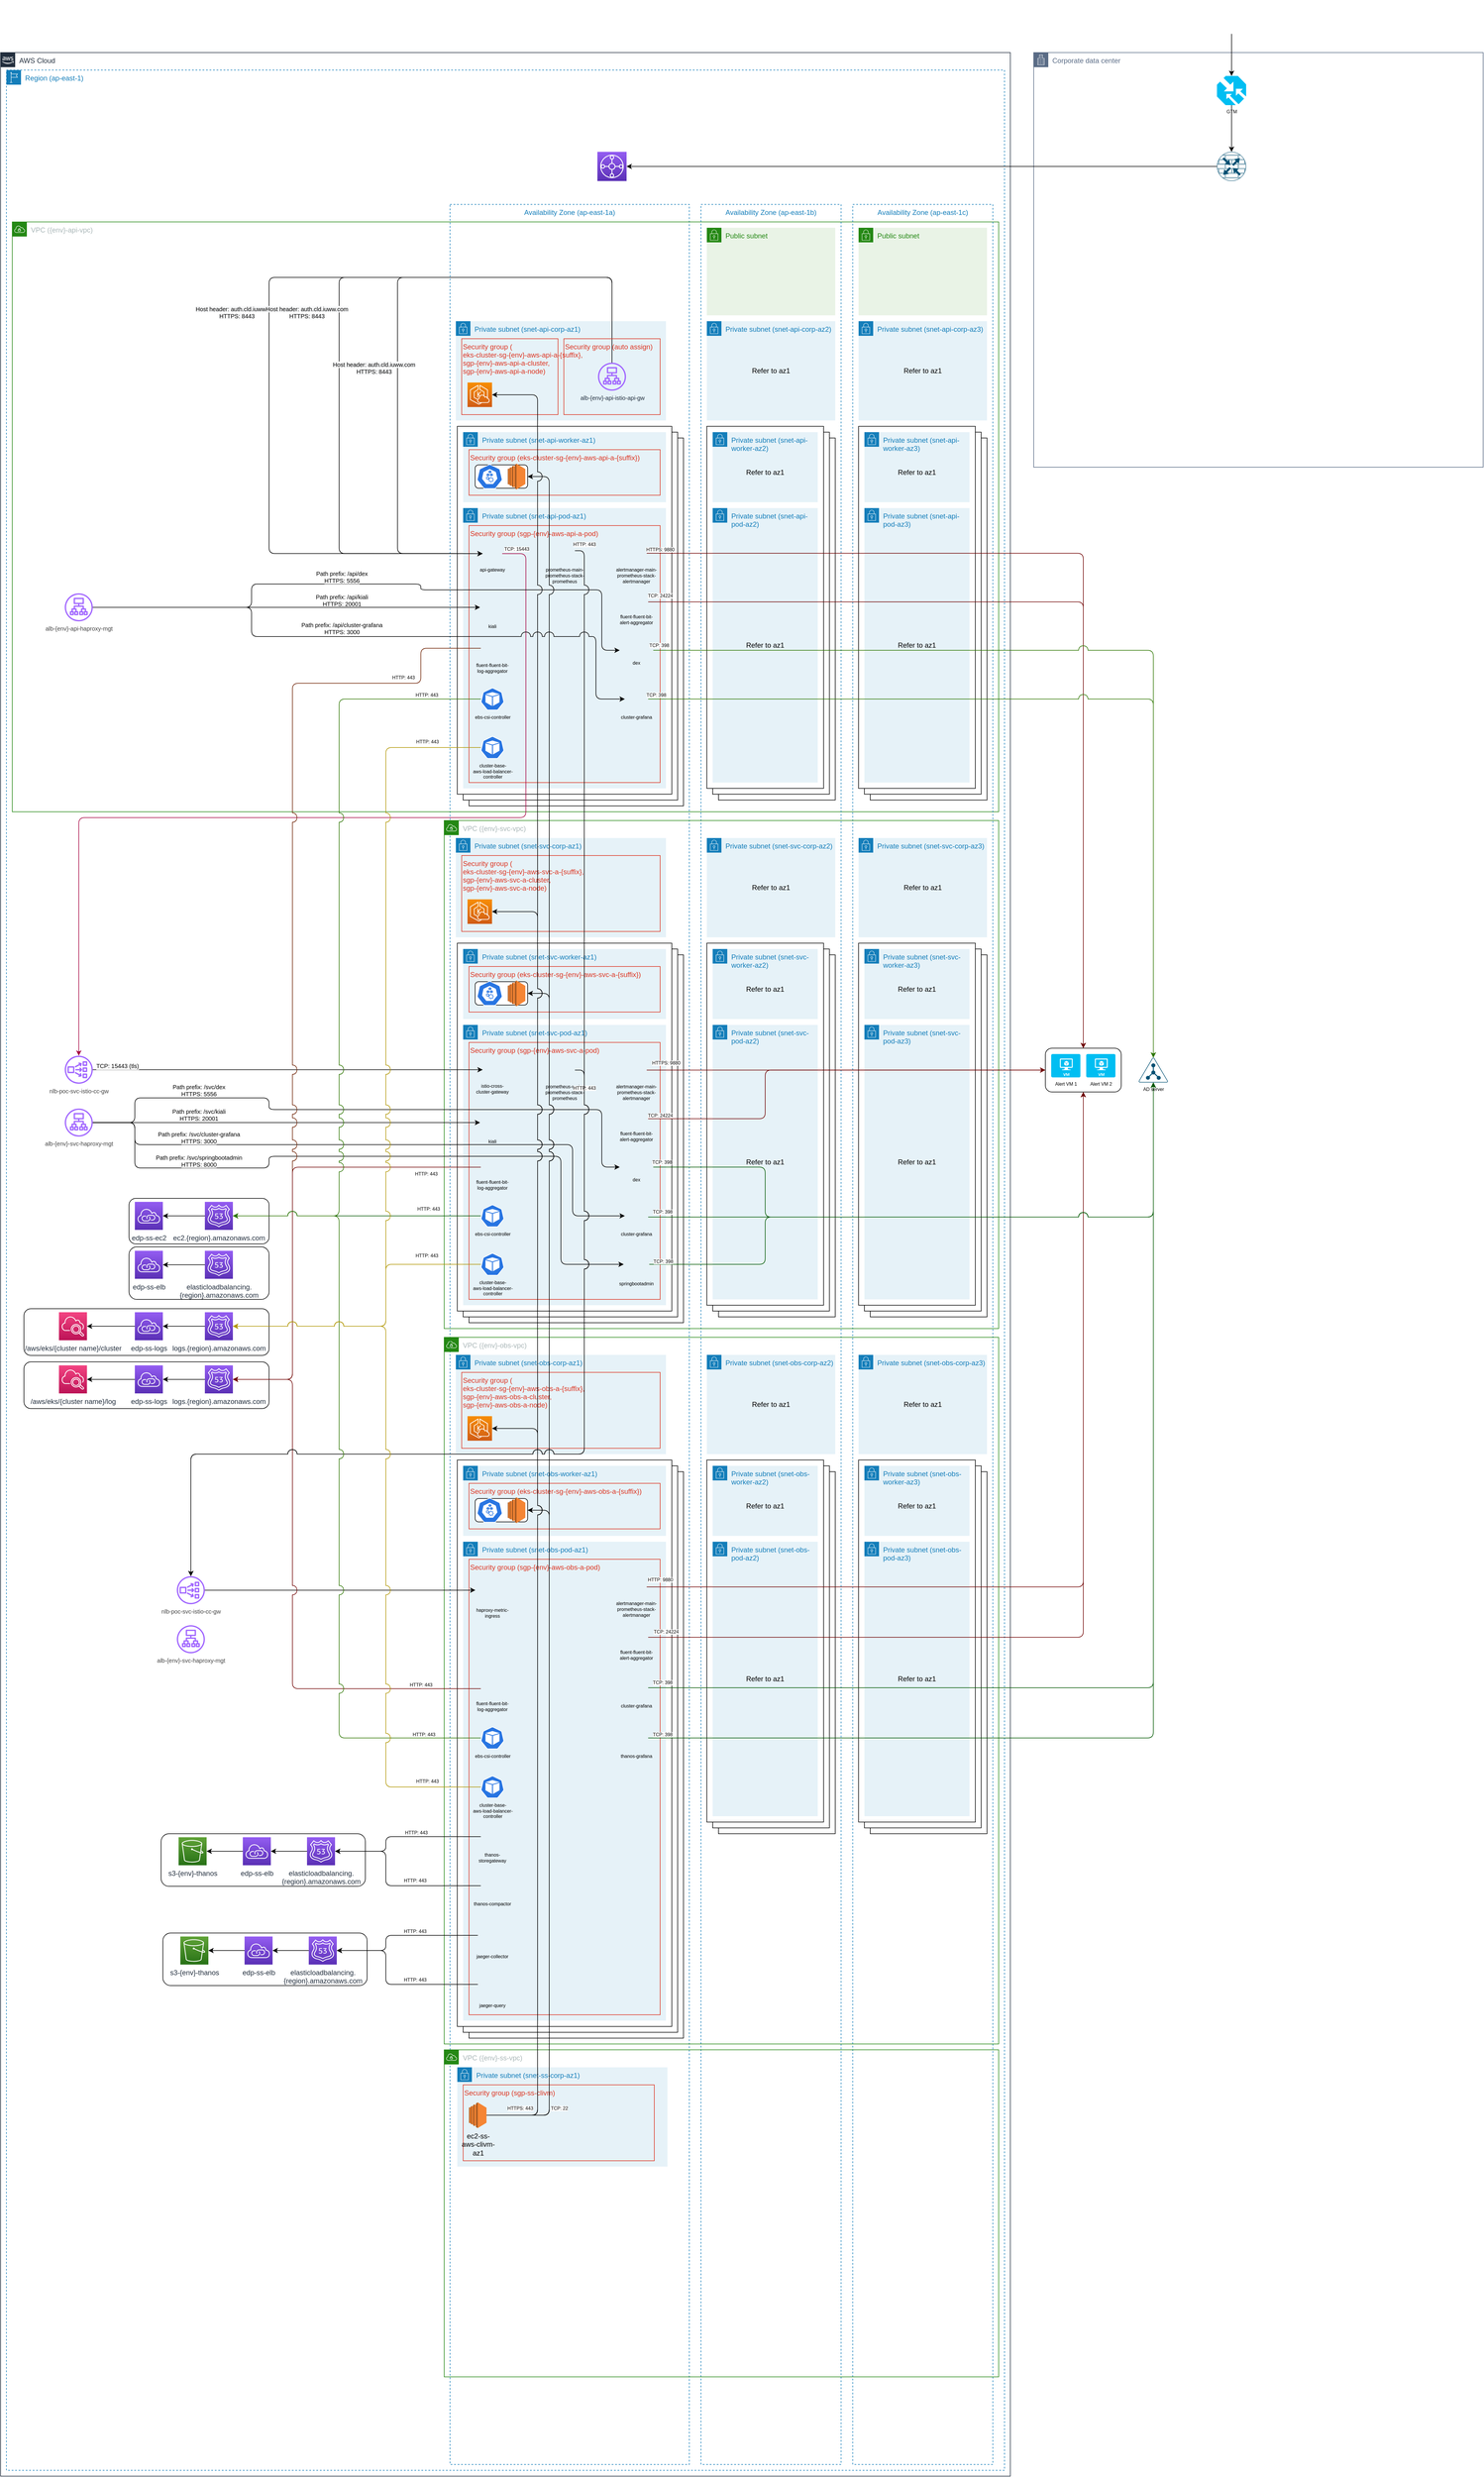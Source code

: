 <mxfile version="20.4.2" type="github">
  <diagram id="C3EvFYBXCPJBYpzl61tp" name="Page-1">
    <mxGraphModel dx="3243" dy="-139" grid="1" gridSize="10" guides="1" tooltips="1" connect="1" arrows="1" fold="1" page="1" pageScale="1" pageWidth="850" pageHeight="1100" math="0" shadow="0">
      <root>
        <mxCell id="0" />
        <mxCell id="1" parent="0" />
        <mxCell id="IJD0RJDrPQH6QeaNed0_-1" value="AWS Cloud" style="points=[[0,0],[0.25,0],[0.5,0],[0.75,0],[1,0],[1,0.25],[1,0.5],[1,0.75],[1,1],[0.75,1],[0.5,1],[0.25,1],[0,1],[0,0.75],[0,0.5],[0,0.25]];outlineConnect=0;gradientColor=none;html=1;whiteSpace=wrap;fontSize=12;fontStyle=0;shape=mxgraph.aws4.group;grIcon=mxgraph.aws4.group_aws_cloud_alt;strokeColor=#232F3E;fillColor=none;verticalAlign=top;align=left;spacingLeft=30;fontColor=#232F3E;dashed=0;" parent="1" vertex="1">
          <mxGeometry x="-1050" y="1440" width="1730" height="4150" as="geometry" />
        </mxCell>
        <mxCell id="IJD0RJDrPQH6QeaNed0_-2" value="Region (ap-east-1)" style="points=[[0,0],[0.25,0],[0.5,0],[0.75,0],[1,0],[1,0.25],[1,0.5],[1,0.75],[1,1],[0.75,1],[0.5,1],[0.25,1],[0,1],[0,0.75],[0,0.5],[0,0.25]];outlineConnect=0;gradientColor=none;html=1;whiteSpace=wrap;fontSize=12;fontStyle=0;shape=mxgraph.aws4.group;grIcon=mxgraph.aws4.group_region;strokeColor=#147EBA;fillColor=none;verticalAlign=top;align=left;spacingLeft=30;fontColor=#147EBA;dashed=1;" parent="1" vertex="1">
          <mxGeometry x="-1040" y="1470" width="1710" height="4110" as="geometry" />
        </mxCell>
        <mxCell id="IJD0RJDrPQH6QeaNed0_-3" value="Availability Zone (ap-east-1a)" style="fillColor=none;strokeColor=#147EBA;dashed=1;verticalAlign=top;fontStyle=0;fontColor=#147EBA;" parent="1" vertex="1">
          <mxGeometry x="-280" y="1700" width="410" height="3870" as="geometry" />
        </mxCell>
        <mxCell id="IJD0RJDrPQH6QeaNed0_-4" value="VPC ({env}-api-vpc)" style="points=[[0,0],[0.25,0],[0.5,0],[0.75,0],[1,0],[1,0.25],[1,0.5],[1,0.75],[1,1],[0.75,1],[0.5,1],[0.25,1],[0,1],[0,0.75],[0,0.5],[0,0.25]];outlineConnect=0;gradientColor=none;html=1;whiteSpace=wrap;fontSize=12;fontStyle=0;shape=mxgraph.aws4.group;grIcon=mxgraph.aws4.group_vpc;strokeColor=#248814;fillColor=none;verticalAlign=top;align=left;spacingLeft=30;fontColor=#AAB7B8;dashed=0;" parent="1" vertex="1">
          <mxGeometry x="-1030" y="1730" width="1690" height="1010" as="geometry" />
        </mxCell>
        <mxCell id="IJD0RJDrPQH6QeaNed0_-5" value="" style="rounded=0;whiteSpace=wrap;html=1;verticalAlign=top;" parent="1" vertex="1">
          <mxGeometry x="-247.5" y="2100" width="367.5" height="630" as="geometry" />
        </mxCell>
        <mxCell id="IJD0RJDrPQH6QeaNed0_-6" value="" style="rounded=0;whiteSpace=wrap;html=1;verticalAlign=top;" parent="1" vertex="1">
          <mxGeometry x="-257.5" y="2090" width="367.5" height="630" as="geometry" />
        </mxCell>
        <mxCell id="IJD0RJDrPQH6QeaNed0_-9" value="Availability Zone (ap-east-1b)" style="fillColor=none;strokeColor=#147EBA;dashed=1;verticalAlign=top;fontStyle=0;fontColor=#147EBA;" parent="1" vertex="1">
          <mxGeometry x="150" y="1700" width="240" height="3870" as="geometry" />
        </mxCell>
        <mxCell id="IJD0RJDrPQH6QeaNed0_-10" value="&lt;span style=&quot;color: rgb(68 , 68 , 68) ; font-family: &amp;#34;arial&amp;#34; ; font-size: 10px ; text-align: left ; background-color: rgb(255 , 255 , 255)&quot;&gt;alb-{env}-api-haproxy-mgt&lt;/span&gt;" style="outlineConnect=0;fontColor=#232F3E;gradientColor=none;fillColor=#A166FF;strokeColor=none;dashed=0;verticalLabelPosition=bottom;verticalAlign=top;align=center;html=1;fontSize=10;fontStyle=0;aspect=fixed;pointerEvents=1;shape=mxgraph.aws4.application_load_balancer;" parent="1" vertex="1">
          <mxGeometry x="-940" y="2366" width="48" height="48" as="geometry" />
        </mxCell>
        <mxCell id="IJD0RJDrPQH6QeaNed0_-11" value="Private subnet (snet-api-corp-az1)" style="points=[[0,0],[0.25,0],[0.5,0],[0.75,0],[1,0],[1,0.25],[1,0.5],[1,0.75],[1,1],[0.75,1],[0.5,1],[0.25,1],[0,1],[0,0.75],[0,0.5],[0,0.25]];outlineConnect=0;gradientColor=none;html=1;whiteSpace=wrap;fontSize=12;fontStyle=0;shape=mxgraph.aws4.group;grIcon=mxgraph.aws4.group_security_group;grStroke=0;strokeColor=#147EBA;fillColor=#E6F2F8;verticalAlign=top;align=left;spacingLeft=30;fontColor=#147EBA;dashed=0;" parent="1" vertex="1">
          <mxGeometry x="-270" y="1900" width="360" height="170" as="geometry" />
        </mxCell>
        <mxCell id="IJD0RJDrPQH6QeaNed0_-12" value="" style="rounded=0;whiteSpace=wrap;html=1;verticalAlign=top;" parent="1" vertex="1">
          <mxGeometry x="-267.5" y="2080" width="367.5" height="630" as="geometry" />
        </mxCell>
        <mxCell id="IJD0RJDrPQH6QeaNed0_-13" value="Private subnet (&lt;span&gt;snet-api-pod-az1&lt;/span&gt;)" style="points=[[0,0],[0.25,0],[0.5,0],[0.75,0],[1,0],[1,0.25],[1,0.5],[1,0.75],[1,1],[0.75,1],[0.5,1],[0.25,1],[0,1],[0,0.75],[0,0.5],[0,0.25]];outlineConnect=0;gradientColor=none;html=1;whiteSpace=wrap;fontSize=12;fontStyle=0;shape=mxgraph.aws4.group;grIcon=mxgraph.aws4.group_security_group;grStroke=0;strokeColor=#147EBA;fillColor=#E6F2F8;verticalAlign=top;align=left;spacingLeft=30;fontColor=#147EBA;dashed=0;labelBorderColor=none;" parent="1" vertex="1">
          <mxGeometry x="-257.5" y="2220" width="347.5" height="480" as="geometry" />
        </mxCell>
        <mxCell id="IJD0RJDrPQH6QeaNed0_-14" value="Security group (sgp-{env}-aws-api-a-pod)" style="fillColor=none;strokeColor=#DD3522;verticalAlign=top;fontStyle=0;fontColor=#DD3522;fontSize=12;align=left;" parent="1" vertex="1">
          <mxGeometry x="-247.5" y="2250" width="327.5" height="440" as="geometry" />
        </mxCell>
        <mxCell id="IJD0RJDrPQH6QeaNed0_-16" value="cluster-base-&lt;br&gt;aws-load-balancer-&lt;br&gt;controller" style="html=1;dashed=0;whitespace=wrap;fillColor=#2875E2;strokeColor=#ffffff;points=[[0.005,0.63,0],[0.1,0.2,0],[0.9,0.2,0],[0.5,0,0],[0.995,0.63,0],[0.72,0.99,0],[0.5,1,0],[0.28,0.99,0]];shape=mxgraph.kubernetes.icon;prIcon=pod;verticalAlign=top;labelPosition=center;verticalLabelPosition=bottom;align=center;fontSize=8;flipV=0;" parent="1" vertex="1">
          <mxGeometry x="-227.25" y="2610" width="40" height="40" as="geometry" />
        </mxCell>
        <mxCell id="IJD0RJDrPQH6QeaNed0_-19" value="ebs-csi-controller" style="html=1;dashed=0;whitespace=wrap;fillColor=#2875E2;strokeColor=#ffffff;points=[[0.005,0.63,0],[0.1,0.2,0],[0.9,0.2,0],[0.5,0,0],[0.995,0.63,0],[0.72,0.99,0],[0.5,1,0],[0.28,0.99,0]];shape=mxgraph.kubernetes.icon;prIcon=pod;verticalAlign=top;labelPosition=center;verticalLabelPosition=bottom;align=center;fontSize=8;flipV=0;" parent="1" vertex="1">
          <mxGeometry x="-227.25" y="2527" width="40" height="40" as="geometry" />
        </mxCell>
        <mxCell id="IJD0RJDrPQH6QeaNed0_-20" value="Private subnet (&lt;span&gt;snet-api-worker-az1&lt;/span&gt;)" style="points=[[0,0],[0.25,0],[0.5,0],[0.75,0],[1,0],[1,0.25],[1,0.5],[1,0.75],[1,1],[0.75,1],[0.5,1],[0.25,1],[0,1],[0,0.75],[0,0.5],[0,0.25]];outlineConnect=0;gradientColor=none;html=1;whiteSpace=wrap;fontSize=12;fontStyle=0;shape=mxgraph.aws4.group;grIcon=mxgraph.aws4.group_security_group;grStroke=0;strokeColor=#147EBA;fillColor=#E6F2F8;verticalAlign=top;align=left;spacingLeft=30;fontColor=#147EBA;dashed=0;" parent="1" vertex="1">
          <mxGeometry x="-257.5" y="2090" width="347.5" height="120" as="geometry" />
        </mxCell>
        <mxCell id="IJD0RJDrPQH6QeaNed0_-21" value="Security group (eks-cluster-sg-{env}-aws-api-a-{suffix})" style="fillColor=none;strokeColor=#DD3522;verticalAlign=top;fontStyle=0;fontColor=#DD3522;fontSize=12;align=left;" parent="1" vertex="1">
          <mxGeometry x="-247.5" y="2120" width="327.5" height="78" as="geometry" />
        </mxCell>
        <mxCell id="IJD0RJDrPQH6QeaNed0_-22" value="Security group (&#xa;eks-cluster-sg-{env}-aws-api-a-{suffix},&#xa;sgp-{env}-aws-api-a-cluster,&#xa;sgp-{env}-aws-api-a-node)" style="fillColor=none;strokeColor=#DD3522;verticalAlign=top;fontStyle=0;fontColor=#DD3522;fontSize=12;align=left;" parent="1" vertex="1">
          <mxGeometry x="-260" y="1930" width="165" height="130" as="geometry" />
        </mxCell>
        <mxCell id="IJD0RJDrPQH6QeaNed0_-24" value="" style="points=[[0,0,0],[0.25,0,0],[0.5,0,0],[0.75,0,0],[1,0,0],[0,1,0],[0.25,1,0],[0.5,1,0],[0.75,1,0],[1,1,0],[0,0.25,0],[0,0.5,0],[0,0.75,0],[1,0.25,0],[1,0.5,0],[1,0.75,0]];outlineConnect=0;fontColor=#232F3E;gradientColor=#F78E04;gradientDirection=north;fillColor=#D05C17;strokeColor=#ffffff;dashed=0;verticalLabelPosition=bottom;verticalAlign=top;align=center;html=1;fontSize=12;fontStyle=0;aspect=fixed;shape=mxgraph.aws4.resourceIcon;resIcon=mxgraph.aws4.eks_cloud;" parent="1" vertex="1">
          <mxGeometry x="-250" y="2005" width="42" height="42" as="geometry" />
        </mxCell>
        <mxCell id="IJD0RJDrPQH6QeaNed0_-25" value="" style="group" parent="1" vertex="1" connectable="0">
          <mxGeometry x="-237" y="2144" width="90" height="44" as="geometry" />
        </mxCell>
        <mxCell id="IJD0RJDrPQH6QeaNed0_-26" value="" style="rounded=1;whiteSpace=wrap;html=1;" parent="IJD0RJDrPQH6QeaNed0_-25" vertex="1">
          <mxGeometry y="2" width="90" height="40" as="geometry" />
        </mxCell>
        <mxCell id="IJD0RJDrPQH6QeaNed0_-27" value="" style="outlineConnect=0;dashed=0;verticalLabelPosition=bottom;verticalAlign=top;align=center;html=1;shape=mxgraph.aws3.ec2;fillColor=#F58534;gradientColor=none;" parent="IJD0RJDrPQH6QeaNed0_-25" vertex="1">
          <mxGeometry x="56" width="30" height="44" as="geometry" />
        </mxCell>
        <mxCell id="IJD0RJDrPQH6QeaNed0_-28" value="" style="html=1;dashed=0;whitespace=wrap;fillColor=#2875E2;strokeColor=#ffffff;points=[[0.005,0.63,0],[0.1,0.2,0],[0.9,0.2,0],[0.5,0,0],[0.995,0.63,0],[0.72,0.99,0],[0.5,1,0],[0.28,0.99,0]];shape=mxgraph.kubernetes.icon;prIcon=node;verticalAlign=top;" parent="IJD0RJDrPQH6QeaNed0_-25" vertex="1">
          <mxGeometry x="3" width="44" height="44" as="geometry" />
        </mxCell>
        <mxCell id="EJdikp-nXUX1OIDZG1Rw-61" style="edgeStyle=orthogonalEdgeStyle;rounded=1;orthogonalLoop=1;jettySize=auto;html=1;fontSize=8;fillColor=#d80073;strokeColor=#A50040;" edge="1" parent="1" source="IJD0RJDrPQH6QeaNed0_-29" target="IJD0RJDrPQH6QeaNed0_-126">
          <mxGeometry relative="1" as="geometry">
            <Array as="points">
              <mxPoint x="-150" y="2298" />
              <mxPoint x="-150" y="2750" />
              <mxPoint x="-916" y="2750" />
            </Array>
          </mxGeometry>
        </mxCell>
        <mxCell id="EJdikp-nXUX1OIDZG1Rw-276" value="&lt;span style=&quot;&quot;&gt;TCP:&amp;nbsp;15443&lt;/span&gt;" style="edgeLabel;html=1;align=center;verticalAlign=middle;resizable=0;points=[];fontSize=8;" vertex="1" connectable="0" parent="EJdikp-nXUX1OIDZG1Rw-61">
          <mxGeometry x="-0.913" y="-1" relative="1" as="geometry">
            <mxPoint x="-15" y="-40" as="offset" />
          </mxGeometry>
        </mxCell>
        <mxCell id="IJD0RJDrPQH6QeaNed0_-29" value="api-gateway" style="shape=image;imageAspect=0;aspect=fixed;verticalLabelPosition=bottom;verticalAlign=top;image=https://istio.io/latest/img/istio-whitelogo-bluebackground-framed.svg;fontSize=8;flipV=0;" parent="1" vertex="1">
          <mxGeometry x="-224" y="2281.2" width="33.5" height="33.5" as="geometry" />
        </mxCell>
        <mxCell id="IJD0RJDrPQH6QeaNed0_-35" value="fluent-fluent-bit-&#xa;log-aggregator" style="shape=image;imageAspect=0;aspect=fixed;verticalLabelPosition=bottom;verticalAlign=top;fontSize=8;image=https://dashboard.snapcraft.io/site_media/appmedia/2020/02/logo-square.png;flipV=0;" parent="1" vertex="1">
          <mxGeometry x="-227.25" y="2449" width="40" height="29.15" as="geometry" />
        </mxCell>
        <mxCell id="IJD0RJDrPQH6QeaNed0_-36" value="fluent-fluent-bit-&#xa;alert-aggregator" style="shape=image;imageAspect=0;aspect=fixed;verticalLabelPosition=bottom;verticalAlign=top;fontSize=8;image=https://dashboard.snapcraft.io/site_media/appmedia/2020/02/logo-square.png;" parent="1" vertex="1">
          <mxGeometry x="19.5" y="2366" width="40" height="29.15" as="geometry" />
        </mxCell>
        <mxCell id="IJD0RJDrPQH6QeaNed0_-41" value="alertmanager-main-&#xa;prometheus-stack-&#xa;alertmanager" style="shape=image;imageAspect=0;aspect=fixed;verticalLabelPosition=bottom;verticalAlign=top;fontSize=8;image=https://upload.wikimedia.org/wikipedia/commons/3/38/Prometheus_software_logo.svg;" parent="1" vertex="1">
          <mxGeometry x="22" y="2280" width="35" height="34.7" as="geometry" />
        </mxCell>
        <mxCell id="IJD0RJDrPQH6QeaNed0_-42" value="prometheus-main-&#xa;prometheus-stack-&#xa;prometheus" style="shape=image;imageAspect=0;aspect=fixed;verticalLabelPosition=bottom;verticalAlign=top;fontSize=8;image=https://upload.wikimedia.org/wikipedia/commons/3/38/Prometheus_software_logo.svg;" parent="1" vertex="1">
          <mxGeometry x="-101" y="2280" width="35" height="34.7" as="geometry" />
        </mxCell>
        <mxCell id="IJD0RJDrPQH6QeaNed0_-57" value="dex" style="shape=image;imageAspect=0;aspect=fixed;verticalLabelPosition=bottom;verticalAlign=top;fontSize=8;image=https://dexidp.io/img/logos/dex-horizontal-color.png;" parent="1" vertex="1">
          <mxGeometry x="10.75" y="2453" width="57.5" height="21.03" as="geometry" />
        </mxCell>
        <mxCell id="IJD0RJDrPQH6QeaNed0_-58" value="Private subnet (snet-api-corp-az2)" style="points=[[0,0],[0.25,0],[0.5,0],[0.75,0],[1,0],[1,0.25],[1,0.5],[1,0.75],[1,1],[0.75,1],[0.5,1],[0.25,1],[0,1],[0,0.75],[0,0.5],[0,0.25]];outlineConnect=0;gradientColor=none;html=1;whiteSpace=wrap;fontSize=12;fontStyle=0;shape=mxgraph.aws4.group;grIcon=mxgraph.aws4.group_security_group;grStroke=0;strokeColor=#147EBA;fillColor=#E6F2F8;verticalAlign=top;align=left;spacingLeft=30;fontColor=#147EBA;dashed=0;" parent="1" vertex="1">
          <mxGeometry x="160" y="1900" width="220" height="170" as="geometry" />
        </mxCell>
        <mxCell id="IJD0RJDrPQH6QeaNed0_-59" value="Refer to az1" style="text;html=1;strokeColor=none;fillColor=none;align=center;verticalAlign=middle;whiteSpace=wrap;rounded=0;fontSize=12;" parent="1" vertex="1">
          <mxGeometry x="235" y="1975" width="70" height="20" as="geometry" />
        </mxCell>
        <mxCell id="IJD0RJDrPQH6QeaNed0_-60" value="" style="rounded=0;whiteSpace=wrap;html=1;verticalAlign=top;" parent="1" vertex="1">
          <mxGeometry x="180" y="2100" width="200" height="620" as="geometry" />
        </mxCell>
        <mxCell id="IJD0RJDrPQH6QeaNed0_-61" value="" style="rounded=0;whiteSpace=wrap;html=1;verticalAlign=top;" parent="1" vertex="1">
          <mxGeometry x="170" y="2090" width="200" height="620" as="geometry" />
        </mxCell>
        <mxCell id="IJD0RJDrPQH6QeaNed0_-62" value="" style="rounded=0;whiteSpace=wrap;html=1;verticalAlign=top;" parent="1" vertex="1">
          <mxGeometry x="160" y="2080" width="200" height="620" as="geometry" />
        </mxCell>
        <mxCell id="IJD0RJDrPQH6QeaNed0_-63" value="Private subnet (&lt;span&gt;snet-api-pod-az2&lt;/span&gt;)" style="points=[[0,0],[0.25,0],[0.5,0],[0.75,0],[1,0],[1,0.25],[1,0.5],[1,0.75],[1,1],[0.75,1],[0.5,1],[0.25,1],[0,1],[0,0.75],[0,0.5],[0,0.25]];outlineConnect=0;gradientColor=none;html=1;whiteSpace=wrap;fontSize=12;fontStyle=0;shape=mxgraph.aws4.group;grIcon=mxgraph.aws4.group_security_group;grStroke=0;strokeColor=#147EBA;fillColor=#E6F2F8;verticalAlign=top;align=left;spacingLeft=30;fontColor=#147EBA;dashed=0;labelBorderColor=none;" parent="1" vertex="1">
          <mxGeometry x="170" y="2220" width="180" height="470" as="geometry" />
        </mxCell>
        <mxCell id="IJD0RJDrPQH6QeaNed0_-64" value="Private subnet (&lt;span&gt;snet-api-worker-az2&lt;/span&gt;)" style="points=[[0,0],[0.25,0],[0.5,0],[0.75,0],[1,0],[1,0.25],[1,0.5],[1,0.75],[1,1],[0.75,1],[0.5,1],[0.25,1],[0,1],[0,0.75],[0,0.5],[0,0.25]];outlineConnect=0;gradientColor=none;html=1;whiteSpace=wrap;fontSize=12;fontStyle=0;shape=mxgraph.aws4.group;grIcon=mxgraph.aws4.group_security_group;grStroke=0;strokeColor=#147EBA;fillColor=#E6F2F8;verticalAlign=top;align=left;spacingLeft=30;fontColor=#147EBA;dashed=0;" parent="1" vertex="1">
          <mxGeometry x="170" y="2090" width="180" height="120" as="geometry" />
        </mxCell>
        <mxCell id="IJD0RJDrPQH6QeaNed0_-65" value="Refer to az1" style="text;html=1;strokeColor=none;fillColor=none;align=center;verticalAlign=middle;whiteSpace=wrap;rounded=0;fontSize=12;" parent="1" vertex="1">
          <mxGeometry x="225" y="2149" width="70" height="20" as="geometry" />
        </mxCell>
        <mxCell id="IJD0RJDrPQH6QeaNed0_-66" value="Refer to az1" style="text;html=1;strokeColor=none;fillColor=none;align=center;verticalAlign=middle;whiteSpace=wrap;rounded=0;fontSize=12;" parent="1" vertex="1">
          <mxGeometry x="225" y="2445" width="70" height="20" as="geometry" />
        </mxCell>
        <mxCell id="IJD0RJDrPQH6QeaNed0_-67" value="Availability Zone (ap-east-1c)" style="fillColor=none;strokeColor=#147EBA;dashed=1;verticalAlign=top;fontStyle=0;fontColor=#147EBA;" parent="1" vertex="1">
          <mxGeometry x="410" y="1700" width="240" height="3870" as="geometry" />
        </mxCell>
        <mxCell id="IJD0RJDrPQH6QeaNed0_-68" value="Private subnet (snet-api-corp-az3)" style="points=[[0,0],[0.25,0],[0.5,0],[0.75,0],[1,0],[1,0.25],[1,0.5],[1,0.75],[1,1],[0.75,1],[0.5,1],[0.25,1],[0,1],[0,0.75],[0,0.5],[0,0.25]];outlineConnect=0;gradientColor=none;html=1;whiteSpace=wrap;fontSize=12;fontStyle=0;shape=mxgraph.aws4.group;grIcon=mxgraph.aws4.group_security_group;grStroke=0;strokeColor=#147EBA;fillColor=#E6F2F8;verticalAlign=top;align=left;spacingLeft=30;fontColor=#147EBA;dashed=0;" parent="1" vertex="1">
          <mxGeometry x="420" y="1900" width="220" height="170" as="geometry" />
        </mxCell>
        <mxCell id="IJD0RJDrPQH6QeaNed0_-69" value="" style="rounded=0;whiteSpace=wrap;html=1;verticalAlign=top;" parent="1" vertex="1">
          <mxGeometry x="440" y="2100" width="200" height="620" as="geometry" />
        </mxCell>
        <mxCell id="IJD0RJDrPQH6QeaNed0_-70" value="" style="rounded=0;whiteSpace=wrap;html=1;verticalAlign=top;" parent="1" vertex="1">
          <mxGeometry x="430" y="2090" width="200" height="620" as="geometry" />
        </mxCell>
        <mxCell id="IJD0RJDrPQH6QeaNed0_-71" value="" style="rounded=0;whiteSpace=wrap;html=1;verticalAlign=top;" parent="1" vertex="1">
          <mxGeometry x="420" y="2080" width="200" height="620" as="geometry" />
        </mxCell>
        <mxCell id="IJD0RJDrPQH6QeaNed0_-72" value="Private subnet (&lt;span&gt;snet-api-pod-az3&lt;/span&gt;)" style="points=[[0,0],[0.25,0],[0.5,0],[0.75,0],[1,0],[1,0.25],[1,0.5],[1,0.75],[1,1],[0.75,1],[0.5,1],[0.25,1],[0,1],[0,0.75],[0,0.5],[0,0.25]];outlineConnect=0;gradientColor=none;html=1;whiteSpace=wrap;fontSize=12;fontStyle=0;shape=mxgraph.aws4.group;grIcon=mxgraph.aws4.group_security_group;grStroke=0;strokeColor=#147EBA;fillColor=#E6F2F8;verticalAlign=top;align=left;spacingLeft=30;fontColor=#147EBA;dashed=0;labelBorderColor=none;" parent="1" vertex="1">
          <mxGeometry x="430" y="2220" width="180" height="470" as="geometry" />
        </mxCell>
        <mxCell id="IJD0RJDrPQH6QeaNed0_-73" value="Private subnet (&lt;span&gt;snet-api-worker-az3&lt;/span&gt;)" style="points=[[0,0],[0.25,0],[0.5,0],[0.75,0],[1,0],[1,0.25],[1,0.5],[1,0.75],[1,1],[0.75,1],[0.5,1],[0.25,1],[0,1],[0,0.75],[0,0.5],[0,0.25]];outlineConnect=0;gradientColor=none;html=1;whiteSpace=wrap;fontSize=12;fontStyle=0;shape=mxgraph.aws4.group;grIcon=mxgraph.aws4.group_security_group;grStroke=0;strokeColor=#147EBA;fillColor=#E6F2F8;verticalAlign=top;align=left;spacingLeft=30;fontColor=#147EBA;dashed=0;" parent="1" vertex="1">
          <mxGeometry x="430" y="2090" width="180" height="120" as="geometry" />
        </mxCell>
        <mxCell id="IJD0RJDrPQH6QeaNed0_-74" value="VPC ({env}-svc-vpc)" style="points=[[0,0],[0.25,0],[0.5,0],[0.75,0],[1,0],[1,0.25],[1,0.5],[1,0.75],[1,1],[0.75,1],[0.5,1],[0.25,1],[0,1],[0,0.75],[0,0.5],[0,0.25]];outlineConnect=0;gradientColor=none;html=1;whiteSpace=wrap;fontSize=12;fontStyle=0;shape=mxgraph.aws4.group;grIcon=mxgraph.aws4.group_vpc;strokeColor=#248814;fillColor=none;verticalAlign=top;align=left;spacingLeft=30;fontColor=#AAB7B8;dashed=0;" parent="1" vertex="1">
          <mxGeometry x="-290" y="2755" width="950" height="870" as="geometry" />
        </mxCell>
        <mxCell id="IJD0RJDrPQH6QeaNed0_-75" value="" style="rounded=0;whiteSpace=wrap;html=1;verticalAlign=top;" parent="1" vertex="1">
          <mxGeometry x="-247.5" y="2985" width="367.5" height="630" as="geometry" />
        </mxCell>
        <mxCell id="IJD0RJDrPQH6QeaNed0_-76" value="" style="rounded=0;whiteSpace=wrap;html=1;verticalAlign=top;" parent="1" vertex="1">
          <mxGeometry x="-257.5" y="2975" width="367.5" height="630" as="geometry" />
        </mxCell>
        <mxCell id="IJD0RJDrPQH6QeaNed0_-77" value="Private subnet (snet-svc-corp-az1)" style="points=[[0,0],[0.25,0],[0.5,0],[0.75,0],[1,0],[1,0.25],[1,0.5],[1,0.75],[1,1],[0.75,1],[0.5,1],[0.25,1],[0,1],[0,0.75],[0,0.5],[0,0.25]];outlineConnect=0;gradientColor=none;html=1;whiteSpace=wrap;fontSize=12;fontStyle=0;shape=mxgraph.aws4.group;grIcon=mxgraph.aws4.group_security_group;grStroke=0;strokeColor=#147EBA;fillColor=#E6F2F8;verticalAlign=top;align=left;spacingLeft=30;fontColor=#147EBA;dashed=0;" parent="1" vertex="1">
          <mxGeometry x="-270" y="2785" width="360" height="170" as="geometry" />
        </mxCell>
        <mxCell id="IJD0RJDrPQH6QeaNed0_-78" value="" style="rounded=0;whiteSpace=wrap;html=1;verticalAlign=top;" parent="1" vertex="1">
          <mxGeometry x="-267.5" y="2965" width="367.5" height="630" as="geometry" />
        </mxCell>
        <mxCell id="IJD0RJDrPQH6QeaNed0_-79" value="Private subnet (&lt;span&gt;snet-svc-pod-az1&lt;/span&gt;)" style="points=[[0,0],[0.25,0],[0.5,0],[0.75,0],[1,0],[1,0.25],[1,0.5],[1,0.75],[1,1],[0.75,1],[0.5,1],[0.25,1],[0,1],[0,0.75],[0,0.5],[0,0.25]];outlineConnect=0;gradientColor=none;html=1;whiteSpace=wrap;fontSize=12;fontStyle=0;shape=mxgraph.aws4.group;grIcon=mxgraph.aws4.group_security_group;grStroke=0;strokeColor=#147EBA;fillColor=#E6F2F8;verticalAlign=top;align=left;spacingLeft=30;fontColor=#147EBA;dashed=0;labelBorderColor=none;" parent="1" vertex="1">
          <mxGeometry x="-257.5" y="3105" width="347.5" height="480" as="geometry" />
        </mxCell>
        <mxCell id="IJD0RJDrPQH6QeaNed0_-80" value="Security group (sgp-{env}-aws-svc-a-pod)" style="fillColor=none;strokeColor=#DD3522;verticalAlign=top;fontStyle=0;fontColor=#DD3522;fontSize=12;align=left;" parent="1" vertex="1">
          <mxGeometry x="-247.5" y="3135" width="327.5" height="440" as="geometry" />
        </mxCell>
        <mxCell id="IJD0RJDrPQH6QeaNed0_-82" value="cluster-base-&lt;br&gt;aws-load-balancer-&lt;br&gt;controller" style="html=1;dashed=0;whitespace=wrap;fillColor=#2875E2;strokeColor=#ffffff;points=[[0.005,0.63,0],[0.1,0.2,0],[0.9,0.2,0],[0.5,0,0],[0.995,0.63,0],[0.72,0.99,0],[0.5,1,0],[0.28,0.99,0]];shape=mxgraph.kubernetes.icon;prIcon=pod;verticalAlign=top;labelPosition=center;verticalLabelPosition=bottom;align=center;fontSize=8;" parent="1" vertex="1">
          <mxGeometry x="-227.25" y="3495" width="40" height="40" as="geometry" />
        </mxCell>
        <mxCell id="IJD0RJDrPQH6QeaNed0_-84" value="ebs-csi-controller" style="html=1;dashed=0;whitespace=wrap;fillColor=#2875E2;strokeColor=#ffffff;points=[[0.005,0.63,0],[0.1,0.2,0],[0.9,0.2,0],[0.5,0,0],[0.995,0.63,0],[0.72,0.99,0],[0.5,1,0],[0.28,0.99,0]];shape=mxgraph.kubernetes.icon;prIcon=pod;verticalAlign=top;labelPosition=center;verticalLabelPosition=bottom;align=center;fontSize=8;" parent="1" vertex="1">
          <mxGeometry x="-227.25" y="3412" width="40" height="40" as="geometry" />
        </mxCell>
        <mxCell id="IJD0RJDrPQH6QeaNed0_-85" value="Private subnet (&lt;span&gt;snet-svc-worker-az1&lt;/span&gt;)" style="points=[[0,0],[0.25,0],[0.5,0],[0.75,0],[1,0],[1,0.25],[1,0.5],[1,0.75],[1,1],[0.75,1],[0.5,1],[0.25,1],[0,1],[0,0.75],[0,0.5],[0,0.25]];outlineConnect=0;gradientColor=none;html=1;whiteSpace=wrap;fontSize=12;fontStyle=0;shape=mxgraph.aws4.group;grIcon=mxgraph.aws4.group_security_group;grStroke=0;strokeColor=#147EBA;fillColor=#E6F2F8;verticalAlign=top;align=left;spacingLeft=30;fontColor=#147EBA;dashed=0;" parent="1" vertex="1">
          <mxGeometry x="-257.5" y="2975" width="347.5" height="120" as="geometry" />
        </mxCell>
        <mxCell id="IJD0RJDrPQH6QeaNed0_-86" value="Security group (eks-cluster-sg-{env}-aws-svc-a-{suffix})" style="fillColor=none;strokeColor=#DD3522;verticalAlign=top;fontStyle=0;fontColor=#DD3522;fontSize=12;align=left;" parent="1" vertex="1">
          <mxGeometry x="-247.5" y="3005" width="327.5" height="78" as="geometry" />
        </mxCell>
        <mxCell id="IJD0RJDrPQH6QeaNed0_-87" value="Security group (&#xa;eks-cluster-sg-{env}-aws-svc-a-{suffix},&#xa;sgp-{env}-aws-svc-a-cluster,&#xa;sgp-{env}-aws-svc-a-node)" style="fillColor=none;strokeColor=#DD3522;verticalAlign=top;fontStyle=0;fontColor=#DD3522;fontSize=12;align=left;" parent="1" vertex="1">
          <mxGeometry x="-260" y="2815" width="340" height="130" as="geometry" />
        </mxCell>
        <mxCell id="IJD0RJDrPQH6QeaNed0_-88" value="" style="points=[[0,0,0],[0.25,0,0],[0.5,0,0],[0.75,0,0],[1,0,0],[0,1,0],[0.25,1,0],[0.5,1,0],[0.75,1,0],[1,1,0],[0,0.25,0],[0,0.5,0],[0,0.75,0],[1,0.25,0],[1,0.5,0],[1,0.75,0]];outlineConnect=0;fontColor=#232F3E;gradientColor=#F78E04;gradientDirection=north;fillColor=#D05C17;strokeColor=#ffffff;dashed=0;verticalLabelPosition=bottom;verticalAlign=top;align=center;html=1;fontSize=12;fontStyle=0;aspect=fixed;shape=mxgraph.aws4.resourceIcon;resIcon=mxgraph.aws4.eks_cloud;" parent="1" vertex="1">
          <mxGeometry x="-250" y="2890" width="42" height="42" as="geometry" />
        </mxCell>
        <mxCell id="IJD0RJDrPQH6QeaNed0_-89" value="" style="group" parent="1" vertex="1" connectable="0">
          <mxGeometry x="-237" y="3029" width="90" height="44" as="geometry" />
        </mxCell>
        <mxCell id="IJD0RJDrPQH6QeaNed0_-90" value="" style="rounded=1;whiteSpace=wrap;html=1;" parent="IJD0RJDrPQH6QeaNed0_-89" vertex="1">
          <mxGeometry y="2" width="90" height="40" as="geometry" />
        </mxCell>
        <mxCell id="IJD0RJDrPQH6QeaNed0_-91" value="" style="outlineConnect=0;dashed=0;verticalLabelPosition=bottom;verticalAlign=top;align=center;html=1;shape=mxgraph.aws3.ec2;fillColor=#F58534;gradientColor=none;" parent="IJD0RJDrPQH6QeaNed0_-89" vertex="1">
          <mxGeometry x="56" width="30" height="44" as="geometry" />
        </mxCell>
        <mxCell id="IJD0RJDrPQH6QeaNed0_-92" value="" style="html=1;dashed=0;whitespace=wrap;fillColor=#2875E2;strokeColor=#ffffff;points=[[0.005,0.63,0],[0.1,0.2,0],[0.9,0.2,0],[0.5,0,0],[0.995,0.63,0],[0.72,0.99,0],[0.5,1,0],[0.28,0.99,0]];shape=mxgraph.kubernetes.icon;prIcon=node;verticalAlign=top;" parent="IJD0RJDrPQH6QeaNed0_-89" vertex="1">
          <mxGeometry x="3" width="44" height="44" as="geometry" />
        </mxCell>
        <mxCell id="IJD0RJDrPQH6QeaNed0_-93" value="istio-cross-&#xa;cluster-gateway" style="shape=image;imageAspect=0;aspect=fixed;verticalLabelPosition=bottom;verticalAlign=top;image=https://istio.io/latest/img/istio-whitelogo-bluebackground-framed.svg;fontSize=8;" parent="1" vertex="1">
          <mxGeometry x="-224" y="3165" width="33.5" height="33.5" as="geometry" />
        </mxCell>
        <mxCell id="IJD0RJDrPQH6QeaNed0_-96" value="fluent-fluent-bit-&#xa;log-aggregator" style="shape=image;imageAspect=0;aspect=fixed;verticalLabelPosition=bottom;verticalAlign=top;fontSize=8;image=https://dashboard.snapcraft.io/site_media/appmedia/2020/02/logo-square.png;" parent="1" vertex="1">
          <mxGeometry x="-227.25" y="3334" width="40" height="29.15" as="geometry" />
        </mxCell>
        <mxCell id="IJD0RJDrPQH6QeaNed0_-97" value="fluent-fluent-bit-&#xa;alert-aggregator" style="shape=image;imageAspect=0;aspect=fixed;verticalLabelPosition=bottom;verticalAlign=top;fontSize=8;image=https://dashboard.snapcraft.io/site_media/appmedia/2020/02/logo-square.png;" parent="1" vertex="1">
          <mxGeometry x="19.5" y="3251" width="40" height="29.15" as="geometry" />
        </mxCell>
        <mxCell id="IJD0RJDrPQH6QeaNed0_-98" value="alertmanager-main-&#xa;prometheus-stack-&#xa;alertmanager" style="shape=image;imageAspect=0;aspect=fixed;verticalLabelPosition=bottom;verticalAlign=top;fontSize=8;image=https://upload.wikimedia.org/wikipedia/commons/3/38/Prometheus_software_logo.svg;" parent="1" vertex="1">
          <mxGeometry x="22" y="3165" width="35" height="34.7" as="geometry" />
        </mxCell>
        <mxCell id="IJD0RJDrPQH6QeaNed0_-99" value="prometheus-main-&#xa;prometheus-stack-&#xa;prometheus" style="shape=image;imageAspect=0;aspect=fixed;verticalLabelPosition=bottom;verticalAlign=top;fontSize=8;image=https://upload.wikimedia.org/wikipedia/commons/3/38/Prometheus_software_logo.svg;" parent="1" vertex="1">
          <mxGeometry x="-101" y="3165" width="35" height="34.7" as="geometry" />
        </mxCell>
        <mxCell id="IJD0RJDrPQH6QeaNed0_-100" value="dex" style="shape=image;imageAspect=0;aspect=fixed;verticalLabelPosition=bottom;verticalAlign=top;fontSize=8;image=https://dexidp.io/img/logos/dex-horizontal-color.png;" parent="1" vertex="1">
          <mxGeometry x="10.75" y="3338" width="57.5" height="21.03" as="geometry" />
        </mxCell>
        <mxCell id="IJD0RJDrPQH6QeaNed0_-101" value="Private subnet (snet-svc-corp-az2)" style="points=[[0,0],[0.25,0],[0.5,0],[0.75,0],[1,0],[1,0.25],[1,0.5],[1,0.75],[1,1],[0.75,1],[0.5,1],[0.25,1],[0,1],[0,0.75],[0,0.5],[0,0.25]];outlineConnect=0;gradientColor=none;html=1;whiteSpace=wrap;fontSize=12;fontStyle=0;shape=mxgraph.aws4.group;grIcon=mxgraph.aws4.group_security_group;grStroke=0;strokeColor=#147EBA;fillColor=#E6F2F8;verticalAlign=top;align=left;spacingLeft=30;fontColor=#147EBA;dashed=0;" parent="1" vertex="1">
          <mxGeometry x="160" y="2785" width="220" height="170" as="geometry" />
        </mxCell>
        <mxCell id="IJD0RJDrPQH6QeaNed0_-102" value="Refer to az1" style="text;html=1;strokeColor=none;fillColor=none;align=center;verticalAlign=middle;whiteSpace=wrap;rounded=0;fontSize=12;" parent="1" vertex="1">
          <mxGeometry x="235" y="2860" width="70" height="20" as="geometry" />
        </mxCell>
        <mxCell id="IJD0RJDrPQH6QeaNed0_-103" value="" style="rounded=0;whiteSpace=wrap;html=1;verticalAlign=top;" parent="1" vertex="1">
          <mxGeometry x="180" y="2985" width="200" height="620" as="geometry" />
        </mxCell>
        <mxCell id="IJD0RJDrPQH6QeaNed0_-104" value="" style="rounded=0;whiteSpace=wrap;html=1;verticalAlign=top;" parent="1" vertex="1">
          <mxGeometry x="170" y="2975" width="200" height="620" as="geometry" />
        </mxCell>
        <mxCell id="IJD0RJDrPQH6QeaNed0_-105" value="" style="rounded=0;whiteSpace=wrap;html=1;verticalAlign=top;" parent="1" vertex="1">
          <mxGeometry x="160" y="2965" width="200" height="620" as="geometry" />
        </mxCell>
        <mxCell id="IJD0RJDrPQH6QeaNed0_-106" value="Private subnet (&lt;span&gt;snet-svc-pod-az2&lt;/span&gt;)" style="points=[[0,0],[0.25,0],[0.5,0],[0.75,0],[1,0],[1,0.25],[1,0.5],[1,0.75],[1,1],[0.75,1],[0.5,1],[0.25,1],[0,1],[0,0.75],[0,0.5],[0,0.25]];outlineConnect=0;gradientColor=none;html=1;whiteSpace=wrap;fontSize=12;fontStyle=0;shape=mxgraph.aws4.group;grIcon=mxgraph.aws4.group_security_group;grStroke=0;strokeColor=#147EBA;fillColor=#E6F2F8;verticalAlign=top;align=left;spacingLeft=30;fontColor=#147EBA;dashed=0;labelBorderColor=none;" parent="1" vertex="1">
          <mxGeometry x="170" y="3105" width="180" height="470" as="geometry" />
        </mxCell>
        <mxCell id="IJD0RJDrPQH6QeaNed0_-107" value="Private subnet (&lt;span&gt;snet-svc-worker-az2&lt;/span&gt;)" style="points=[[0,0],[0.25,0],[0.5,0],[0.75,0],[1,0],[1,0.25],[1,0.5],[1,0.75],[1,1],[0.75,1],[0.5,1],[0.25,1],[0,1],[0,0.75],[0,0.5],[0,0.25]];outlineConnect=0;gradientColor=none;html=1;whiteSpace=wrap;fontSize=12;fontStyle=0;shape=mxgraph.aws4.group;grIcon=mxgraph.aws4.group_security_group;grStroke=0;strokeColor=#147EBA;fillColor=#E6F2F8;verticalAlign=top;align=left;spacingLeft=30;fontColor=#147EBA;dashed=0;" parent="1" vertex="1">
          <mxGeometry x="170" y="2975" width="180" height="120" as="geometry" />
        </mxCell>
        <mxCell id="IJD0RJDrPQH6QeaNed0_-108" value="Refer to az1" style="text;html=1;strokeColor=none;fillColor=none;align=center;verticalAlign=middle;whiteSpace=wrap;rounded=0;fontSize=12;" parent="1" vertex="1">
          <mxGeometry x="225" y="3034" width="70" height="20" as="geometry" />
        </mxCell>
        <mxCell id="IJD0RJDrPQH6QeaNed0_-109" value="Refer to az1" style="text;html=1;strokeColor=none;fillColor=none;align=center;verticalAlign=middle;whiteSpace=wrap;rounded=0;fontSize=12;" parent="1" vertex="1">
          <mxGeometry x="225" y="3329.58" width="70" height="20" as="geometry" />
        </mxCell>
        <mxCell id="IJD0RJDrPQH6QeaNed0_-110" value="Private subnet (snet-svc-corp-az3)" style="points=[[0,0],[0.25,0],[0.5,0],[0.75,0],[1,0],[1,0.25],[1,0.5],[1,0.75],[1,1],[0.75,1],[0.5,1],[0.25,1],[0,1],[0,0.75],[0,0.5],[0,0.25]];outlineConnect=0;gradientColor=none;html=1;whiteSpace=wrap;fontSize=12;fontStyle=0;shape=mxgraph.aws4.group;grIcon=mxgraph.aws4.group_security_group;grStroke=0;strokeColor=#147EBA;fillColor=#E6F2F8;verticalAlign=top;align=left;spacingLeft=30;fontColor=#147EBA;dashed=0;" parent="1" vertex="1">
          <mxGeometry x="420" y="2785" width="220" height="170" as="geometry" />
        </mxCell>
        <mxCell id="IJD0RJDrPQH6QeaNed0_-111" value="" style="rounded=0;whiteSpace=wrap;html=1;verticalAlign=top;" parent="1" vertex="1">
          <mxGeometry x="440" y="2985" width="200" height="620" as="geometry" />
        </mxCell>
        <mxCell id="IJD0RJDrPQH6QeaNed0_-112" value="" style="rounded=0;whiteSpace=wrap;html=1;verticalAlign=top;" parent="1" vertex="1">
          <mxGeometry x="430" y="2975" width="200" height="620" as="geometry" />
        </mxCell>
        <mxCell id="IJD0RJDrPQH6QeaNed0_-113" value="" style="rounded=0;whiteSpace=wrap;html=1;verticalAlign=top;" parent="1" vertex="1">
          <mxGeometry x="420" y="2965" width="200" height="620" as="geometry" />
        </mxCell>
        <mxCell id="IJD0RJDrPQH6QeaNed0_-114" value="Private subnet (&lt;span&gt;snet-svc-pod-az3&lt;/span&gt;)" style="points=[[0,0],[0.25,0],[0.5,0],[0.75,0],[1,0],[1,0.25],[1,0.5],[1,0.75],[1,1],[0.75,1],[0.5,1],[0.25,1],[0,1],[0,0.75],[0,0.5],[0,0.25]];outlineConnect=0;gradientColor=none;html=1;whiteSpace=wrap;fontSize=12;fontStyle=0;shape=mxgraph.aws4.group;grIcon=mxgraph.aws4.group_security_group;grStroke=0;strokeColor=#147EBA;fillColor=#E6F2F8;verticalAlign=top;align=left;spacingLeft=30;fontColor=#147EBA;dashed=0;labelBorderColor=none;" parent="1" vertex="1">
          <mxGeometry x="430" y="3105" width="180" height="470" as="geometry" />
        </mxCell>
        <mxCell id="IJD0RJDrPQH6QeaNed0_-115" value="Private subnet (&lt;span&gt;snet-svc-worker-az3&lt;/span&gt;)" style="points=[[0,0],[0.25,0],[0.5,0],[0.75,0],[1,0],[1,0.25],[1,0.5],[1,0.75],[1,1],[0.75,1],[0.5,1],[0.25,1],[0,1],[0,0.75],[0,0.5],[0,0.25]];outlineConnect=0;gradientColor=none;html=1;whiteSpace=wrap;fontSize=12;fontStyle=0;shape=mxgraph.aws4.group;grIcon=mxgraph.aws4.group_security_group;grStroke=0;strokeColor=#147EBA;fillColor=#E6F2F8;verticalAlign=top;align=left;spacingLeft=30;fontColor=#147EBA;dashed=0;" parent="1" vertex="1">
          <mxGeometry x="430" y="2975" width="180" height="120" as="geometry" />
        </mxCell>
        <mxCell id="IJD0RJDrPQH6QeaNed0_-116" value="Refer to az1" style="text;html=1;strokeColor=none;fillColor=none;align=center;verticalAlign=middle;whiteSpace=wrap;rounded=0;fontSize=12;" parent="1" vertex="1">
          <mxGeometry x="495" y="2860" width="70" height="20" as="geometry" />
        </mxCell>
        <mxCell id="IJD0RJDrPQH6QeaNed0_-117" value="Refer to az1" style="text;html=1;strokeColor=none;fillColor=none;align=center;verticalAlign=middle;whiteSpace=wrap;rounded=0;fontSize=12;" parent="1" vertex="1">
          <mxGeometry x="495" y="1975" width="70" height="20" as="geometry" />
        </mxCell>
        <mxCell id="IJD0RJDrPQH6QeaNed0_-118" value="Refer to az1" style="text;html=1;strokeColor=none;fillColor=none;align=center;verticalAlign=middle;whiteSpace=wrap;rounded=0;fontSize=12;" parent="1" vertex="1">
          <mxGeometry x="485" y="2445" width="70" height="20" as="geometry" />
        </mxCell>
        <mxCell id="IJD0RJDrPQH6QeaNed0_-119" value="Refer to az1" style="text;html=1;strokeColor=none;fillColor=none;align=center;verticalAlign=middle;whiteSpace=wrap;rounded=0;fontSize=12;" parent="1" vertex="1">
          <mxGeometry x="485" y="2149" width="70" height="20" as="geometry" />
        </mxCell>
        <mxCell id="IJD0RJDrPQH6QeaNed0_-120" value="Refer to az1" style="text;html=1;strokeColor=none;fillColor=none;align=center;verticalAlign=middle;whiteSpace=wrap;rounded=0;fontSize=12;" parent="1" vertex="1">
          <mxGeometry x="485" y="3034" width="70" height="20" as="geometry" />
        </mxCell>
        <mxCell id="IJD0RJDrPQH6QeaNed0_-121" value="Refer to az1" style="text;html=1;strokeColor=none;fillColor=none;align=center;verticalAlign=middle;whiteSpace=wrap;rounded=0;fontSize=12;" parent="1" vertex="1">
          <mxGeometry x="485" y="3330" width="70" height="20" as="geometry" />
        </mxCell>
        <mxCell id="IJD0RJDrPQH6QeaNed0_-122" style="edgeStyle=orthogonalEdgeStyle;rounded=1;orthogonalLoop=1;jettySize=auto;html=1;fontSize=12;entryX=0;entryY=0.5;entryDx=0;entryDy=0;" parent="1" source="IJD0RJDrPQH6QeaNed0_-10" target="IJD0RJDrPQH6QeaNed0_-57" edge="1">
          <mxGeometry relative="1" as="geometry">
            <mxPoint x="-236.5" y="2381" as="targetPoint" />
            <Array as="points">
              <mxPoint x="-620" y="2390" />
              <mxPoint x="-620" y="2350" />
              <mxPoint x="-330" y="2350" />
              <mxPoint x="-330" y="2360" />
              <mxPoint x="-20" y="2360" />
              <mxPoint x="-20" y="2464" />
            </Array>
          </mxGeometry>
        </mxCell>
        <mxCell id="IJD0RJDrPQH6QeaNed0_-126" value="&lt;span style=&quot;color: rgb(68, 68, 68); font-family: arial; font-size: 10px; text-align: left; background-color: rgb(255, 255, 255);&quot;&gt;nlb-poc-svc-istio-cc-gw&lt;/span&gt;" style="outlineConnect=0;fontColor=#232F3E;gradientColor=none;fillColor=#A166FF;strokeColor=none;dashed=0;verticalLabelPosition=bottom;verticalAlign=top;align=center;html=1;fontSize=10;fontStyle=0;aspect=fixed;pointerEvents=1;shape=mxgraph.aws4.network_load_balancer;" parent="1" vertex="1">
          <mxGeometry x="-940" y="3157.75" width="48" height="48" as="geometry" />
        </mxCell>
        <mxCell id="EJdikp-nXUX1OIDZG1Rw-290" style="edgeStyle=orthogonalEdgeStyle;rounded=1;jumpStyle=arc;jumpSize=16;orthogonalLoop=1;jettySize=auto;html=1;entryX=0;entryY=0.5;entryDx=0;entryDy=0;strokeColor=default;strokeWidth=1;fontSize=8;startSize=16;endSize=6;" edge="1" parent="1" source="IJD0RJDrPQH6QeaNed0_-128" target="IJD0RJDrPQH6QeaNed0_-100">
          <mxGeometry relative="1" as="geometry">
            <Array as="points">
              <mxPoint x="-820" y="3272" />
              <mxPoint x="-820" y="3230" />
              <mxPoint x="-590" y="3230" />
              <mxPoint x="-590" y="3250" />
              <mxPoint x="-20" y="3250" />
              <mxPoint x="-20" y="3349" />
            </Array>
          </mxGeometry>
        </mxCell>
        <mxCell id="EJdikp-nXUX1OIDZG1Rw-292" style="edgeStyle=orthogonalEdgeStyle;rounded=1;jumpStyle=arc;jumpSize=16;orthogonalLoop=1;jettySize=auto;html=1;entryX=0;entryY=0.5;entryDx=0;entryDy=0;strokeColor=default;strokeWidth=1;fontSize=8;startSize=16;endSize=6;" edge="1" parent="1" source="IJD0RJDrPQH6QeaNed0_-128" target="EJdikp-nXUX1OIDZG1Rw-289">
          <mxGeometry relative="1" as="geometry" />
        </mxCell>
        <mxCell id="EJdikp-nXUX1OIDZG1Rw-294" style="edgeStyle=orthogonalEdgeStyle;rounded=1;jumpStyle=arc;jumpSize=16;orthogonalLoop=1;jettySize=auto;html=1;entryX=0;entryY=0.5;entryDx=0;entryDy=0;strokeColor=default;strokeWidth=1;fontSize=8;startSize=16;endSize=6;" edge="1" parent="1" source="IJD0RJDrPQH6QeaNed0_-128" target="IJD0RJDrPQH6QeaNed0_-171">
          <mxGeometry relative="1" as="geometry">
            <Array as="points">
              <mxPoint x="-820" y="3272" />
              <mxPoint x="-820" y="3310" />
              <mxPoint x="-70" y="3310" />
              <mxPoint x="-70" y="3432" />
            </Array>
          </mxGeometry>
        </mxCell>
        <mxCell id="EJdikp-nXUX1OIDZG1Rw-295" style="edgeStyle=orthogonalEdgeStyle;rounded=1;jumpStyle=arc;jumpSize=16;orthogonalLoop=1;jettySize=auto;html=1;entryX=0;entryY=0.5;entryDx=0;entryDy=0;strokeColor=default;strokeWidth=1;fontSize=8;startSize=16;endSize=6;" edge="1" parent="1" source="IJD0RJDrPQH6QeaNed0_-128" target="IJD0RJDrPQH6QeaNed0_-172">
          <mxGeometry relative="1" as="geometry">
            <Array as="points">
              <mxPoint x="-820" y="3272" />
              <mxPoint x="-820" y="3350" />
              <mxPoint x="-590" y="3350" />
              <mxPoint x="-590" y="3330" />
              <mxPoint x="-90" y="3330" />
              <mxPoint x="-90" y="3515" />
            </Array>
          </mxGeometry>
        </mxCell>
        <mxCell id="IJD0RJDrPQH6QeaNed0_-128" value="&lt;span style=&quot;color: rgb(68 , 68 , 68) ; font-family: &amp;#34;arial&amp;#34; ; font-size: 10px ; text-align: left ; background-color: rgb(255 , 255 , 255)&quot;&gt;alb-{env}-svc-haproxy-mgt&lt;/span&gt;" style="outlineConnect=0;fontColor=#232F3E;gradientColor=none;fillColor=#A166FF;strokeColor=none;dashed=0;verticalLabelPosition=bottom;verticalAlign=top;align=center;html=1;fontSize=10;fontStyle=0;aspect=fixed;pointerEvents=1;shape=mxgraph.aws4.application_load_balancer;" parent="1" vertex="1">
          <mxGeometry x="-940" y="3248.25" width="48" height="48" as="geometry" />
        </mxCell>
        <mxCell id="IJD0RJDrPQH6QeaNed0_-129" value="VPC ({env}-obs-vpc)" style="points=[[0,0],[0.25,0],[0.5,0],[0.75,0],[1,0],[1,0.25],[1,0.5],[1,0.75],[1,1],[0.75,1],[0.5,1],[0.25,1],[0,1],[0,0.75],[0,0.5],[0,0.25]];outlineConnect=0;gradientColor=none;html=1;whiteSpace=wrap;fontSize=12;fontStyle=0;shape=mxgraph.aws4.group;grIcon=mxgraph.aws4.group_vpc;strokeColor=#248814;fillColor=none;verticalAlign=top;align=left;spacingLeft=30;fontColor=#AAB7B8;dashed=0;" parent="1" vertex="1">
          <mxGeometry x="-290" y="3640" width="950" height="1210" as="geometry" />
        </mxCell>
        <mxCell id="IJD0RJDrPQH6QeaNed0_-130" value="" style="rounded=0;whiteSpace=wrap;html=1;verticalAlign=top;" parent="1" vertex="1">
          <mxGeometry x="-247.5" y="3870" width="367.5" height="970" as="geometry" />
        </mxCell>
        <mxCell id="IJD0RJDrPQH6QeaNed0_-131" value="" style="rounded=0;whiteSpace=wrap;html=1;verticalAlign=top;" parent="1" vertex="1">
          <mxGeometry x="-257.5" y="3860" width="367.5" height="970" as="geometry" />
        </mxCell>
        <mxCell id="IJD0RJDrPQH6QeaNed0_-132" value="Private subnet (snet-obs-corp-az1)" style="points=[[0,0],[0.25,0],[0.5,0],[0.75,0],[1,0],[1,0.25],[1,0.5],[1,0.75],[1,1],[0.75,1],[0.5,1],[0.25,1],[0,1],[0,0.75],[0,0.5],[0,0.25]];outlineConnect=0;gradientColor=none;html=1;whiteSpace=wrap;fontSize=12;fontStyle=0;shape=mxgraph.aws4.group;grIcon=mxgraph.aws4.group_security_group;grStroke=0;strokeColor=#147EBA;fillColor=#E6F2F8;verticalAlign=top;align=left;spacingLeft=30;fontColor=#147EBA;dashed=0;" parent="1" vertex="1">
          <mxGeometry x="-270" y="3670" width="360" height="170" as="geometry" />
        </mxCell>
        <mxCell id="IJD0RJDrPQH6QeaNed0_-133" value="" style="rounded=0;whiteSpace=wrap;html=1;verticalAlign=top;" parent="1" vertex="1">
          <mxGeometry x="-267.5" y="3850" width="367.5" height="970" as="geometry" />
        </mxCell>
        <mxCell id="IJD0RJDrPQH6QeaNed0_-134" value="Private subnet (&lt;span&gt;snet-obs-pod-az1&lt;/span&gt;)" style="points=[[0,0],[0.25,0],[0.5,0],[0.75,0],[1,0],[1,0.25],[1,0.5],[1,0.75],[1,1],[0.75,1],[0.5,1],[0.25,1],[0,1],[0,0.75],[0,0.5],[0,0.25]];outlineConnect=0;gradientColor=none;html=1;whiteSpace=wrap;fontSize=12;fontStyle=0;shape=mxgraph.aws4.group;grIcon=mxgraph.aws4.group_security_group;grStroke=0;strokeColor=#147EBA;fillColor=#E6F2F8;verticalAlign=top;align=left;spacingLeft=30;fontColor=#147EBA;dashed=0;labelBorderColor=none;" parent="1" vertex="1">
          <mxGeometry x="-257.5" y="3990" width="347.5" height="820" as="geometry" />
        </mxCell>
        <mxCell id="IJD0RJDrPQH6QeaNed0_-135" value="Security group (sgp-{env}-aws-obs-a-pod)" style="fillColor=none;strokeColor=#DD3522;verticalAlign=top;fontStyle=0;fontColor=#DD3522;fontSize=12;align=left;" parent="1" vertex="1">
          <mxGeometry x="-247.5" y="4020" width="327.5" height="780" as="geometry" />
        </mxCell>
        <mxCell id="IJD0RJDrPQH6QeaNed0_-136" value="cluster-base-&lt;br&gt;aws-load-balancer-&lt;br&gt;controller" style="html=1;dashed=0;whitespace=wrap;fillColor=#2875E2;strokeColor=#ffffff;points=[[0.005,0.63,0],[0.1,0.2,0],[0.9,0.2,0],[0.5,0,0],[0.995,0.63,0],[0.72,0.99,0],[0.5,1,0],[0.28,0.99,0]];shape=mxgraph.kubernetes.icon;prIcon=pod;verticalAlign=top;labelPosition=center;verticalLabelPosition=bottom;align=center;fontSize=8;" parent="1" vertex="1">
          <mxGeometry x="-227.25" y="4390" width="40" height="40" as="geometry" />
        </mxCell>
        <mxCell id="IJD0RJDrPQH6QeaNed0_-137" value="ebs-csi-controller" style="html=1;dashed=0;whitespace=wrap;fillColor=#2875E2;strokeColor=#ffffff;points=[[0.005,0.63,0],[0.1,0.2,0],[0.9,0.2,0],[0.5,0,0],[0.995,0.63,0],[0.72,0.99,0],[0.5,1,0],[0.28,0.99,0]];shape=mxgraph.kubernetes.icon;prIcon=pod;verticalAlign=top;labelPosition=center;verticalLabelPosition=bottom;align=center;fontSize=8;" parent="1" vertex="1">
          <mxGeometry x="-227.25" y="4306" width="40" height="40" as="geometry" />
        </mxCell>
        <mxCell id="IJD0RJDrPQH6QeaNed0_-138" value="Private subnet (&lt;span&gt;snet-obs-worker-az1&lt;/span&gt;)" style="points=[[0,0],[0.25,0],[0.5,0],[0.75,0],[1,0],[1,0.25],[1,0.5],[1,0.75],[1,1],[0.75,1],[0.5,1],[0.25,1],[0,1],[0,0.75],[0,0.5],[0,0.25]];outlineConnect=0;gradientColor=none;html=1;whiteSpace=wrap;fontSize=12;fontStyle=0;shape=mxgraph.aws4.group;grIcon=mxgraph.aws4.group_security_group;grStroke=0;strokeColor=#147EBA;fillColor=#E6F2F8;verticalAlign=top;align=left;spacingLeft=30;fontColor=#147EBA;dashed=0;" parent="1" vertex="1">
          <mxGeometry x="-257.5" y="3860" width="347.5" height="120" as="geometry" />
        </mxCell>
        <mxCell id="IJD0RJDrPQH6QeaNed0_-139" value="Security group (eks-cluster-sg-{env}-aws-obs-a-{suffix})" style="fillColor=none;strokeColor=#DD3522;verticalAlign=top;fontStyle=0;fontColor=#DD3522;fontSize=12;align=left;" parent="1" vertex="1">
          <mxGeometry x="-247.5" y="3890" width="327.5" height="78" as="geometry" />
        </mxCell>
        <mxCell id="IJD0RJDrPQH6QeaNed0_-140" value="Security group (&#xa;eks-cluster-sg-{env}-aws-obs-a-{suffix},&#xa;sgp-{env}-aws-obs-a-cluster,&#xa;sgp-{env}-aws-obs-a-node)" style="fillColor=none;strokeColor=#DD3522;verticalAlign=top;fontStyle=0;fontColor=#DD3522;fontSize=12;align=left;" parent="1" vertex="1">
          <mxGeometry x="-260" y="3700" width="340" height="130" as="geometry" />
        </mxCell>
        <mxCell id="IJD0RJDrPQH6QeaNed0_-141" value="" style="points=[[0,0,0],[0.25,0,0],[0.5,0,0],[0.75,0,0],[1,0,0],[0,1,0],[0.25,1,0],[0.5,1,0],[0.75,1,0],[1,1,0],[0,0.25,0],[0,0.5,0],[0,0.75,0],[1,0.25,0],[1,0.5,0],[1,0.75,0]];outlineConnect=0;fontColor=#232F3E;gradientColor=#F78E04;gradientDirection=north;fillColor=#D05C17;strokeColor=#ffffff;dashed=0;verticalLabelPosition=bottom;verticalAlign=top;align=center;html=1;fontSize=12;fontStyle=0;aspect=fixed;shape=mxgraph.aws4.resourceIcon;resIcon=mxgraph.aws4.eks_cloud;" parent="1" vertex="1">
          <mxGeometry x="-250" y="3775" width="42" height="42" as="geometry" />
        </mxCell>
        <mxCell id="IJD0RJDrPQH6QeaNed0_-142" value="" style="group" parent="1" vertex="1" connectable="0">
          <mxGeometry x="-237" y="3914" width="90" height="44" as="geometry" />
        </mxCell>
        <mxCell id="IJD0RJDrPQH6QeaNed0_-143" value="" style="rounded=1;whiteSpace=wrap;html=1;" parent="IJD0RJDrPQH6QeaNed0_-142" vertex="1">
          <mxGeometry y="2" width="90" height="40" as="geometry" />
        </mxCell>
        <mxCell id="IJD0RJDrPQH6QeaNed0_-144" value="" style="outlineConnect=0;dashed=0;verticalLabelPosition=bottom;verticalAlign=top;align=center;html=1;shape=mxgraph.aws3.ec2;fillColor=#F58534;gradientColor=none;" parent="IJD0RJDrPQH6QeaNed0_-142" vertex="1">
          <mxGeometry x="56" width="30" height="44" as="geometry" />
        </mxCell>
        <mxCell id="IJD0RJDrPQH6QeaNed0_-145" value="" style="html=1;dashed=0;whitespace=wrap;fillColor=#2875E2;strokeColor=#ffffff;points=[[0.005,0.63,0],[0.1,0.2,0],[0.9,0.2,0],[0.5,0,0],[0.995,0.63,0],[0.72,0.99,0],[0.5,1,0],[0.28,0.99,0]];shape=mxgraph.kubernetes.icon;prIcon=node;verticalAlign=top;" parent="IJD0RJDrPQH6QeaNed0_-142" vertex="1">
          <mxGeometry x="3" width="44" height="44" as="geometry" />
        </mxCell>
        <mxCell id="IJD0RJDrPQH6QeaNed0_-148" value="fluent-fluent-bit-&#xa;log-aggregator" style="shape=image;imageAspect=0;aspect=fixed;verticalLabelPosition=bottom;verticalAlign=top;fontSize=8;image=https://dashboard.snapcraft.io/site_media/appmedia/2020/02/logo-square.png;" parent="1" vertex="1">
          <mxGeometry x="-227.25" y="4227" width="40" height="29.15" as="geometry" />
        </mxCell>
        <mxCell id="IJD0RJDrPQH6QeaNed0_-149" value="fluent-fluent-bit-&#xa;alert-aggregator" style="shape=image;imageAspect=0;aspect=fixed;verticalLabelPosition=bottom;verticalAlign=top;fontSize=8;image=https://dashboard.snapcraft.io/site_media/appmedia/2020/02/logo-square.png;" parent="1" vertex="1">
          <mxGeometry x="19.5" y="4139" width="40" height="29.15" as="geometry" />
        </mxCell>
        <mxCell id="IJD0RJDrPQH6QeaNed0_-150" value="alertmanager-main-&#xa;prometheus-stack-&#xa;alertmanager" style="shape=image;imageAspect=0;aspect=fixed;verticalLabelPosition=bottom;verticalAlign=top;fontSize=8;image=https://upload.wikimedia.org/wikipedia/commons/3/38/Prometheus_software_logo.svg;" parent="1" vertex="1">
          <mxGeometry x="22" y="4050" width="35" height="34.7" as="geometry" />
        </mxCell>
        <mxCell id="IJD0RJDrPQH6QeaNed0_-152" value="Private subnet (snet-obs-corp-az2)" style="points=[[0,0],[0.25,0],[0.5,0],[0.75,0],[1,0],[1,0.25],[1,0.5],[1,0.75],[1,1],[0.75,1],[0.5,1],[0.25,1],[0,1],[0,0.75],[0,0.5],[0,0.25]];outlineConnect=0;gradientColor=none;html=1;whiteSpace=wrap;fontSize=12;fontStyle=0;shape=mxgraph.aws4.group;grIcon=mxgraph.aws4.group_security_group;grStroke=0;strokeColor=#147EBA;fillColor=#E6F2F8;verticalAlign=top;align=left;spacingLeft=30;fontColor=#147EBA;dashed=0;" parent="1" vertex="1">
          <mxGeometry x="160" y="3670" width="220" height="170" as="geometry" />
        </mxCell>
        <mxCell id="IJD0RJDrPQH6QeaNed0_-153" value="Refer to az1" style="text;html=1;strokeColor=none;fillColor=none;align=center;verticalAlign=middle;whiteSpace=wrap;rounded=0;fontSize=12;" parent="1" vertex="1">
          <mxGeometry x="235" y="3745" width="70" height="20" as="geometry" />
        </mxCell>
        <mxCell id="IJD0RJDrPQH6QeaNed0_-154" value="" style="rounded=0;whiteSpace=wrap;html=1;verticalAlign=top;" parent="1" vertex="1">
          <mxGeometry x="180" y="3870" width="200" height="620" as="geometry" />
        </mxCell>
        <mxCell id="IJD0RJDrPQH6QeaNed0_-155" value="" style="rounded=0;whiteSpace=wrap;html=1;verticalAlign=top;" parent="1" vertex="1">
          <mxGeometry x="170" y="3860" width="200" height="620" as="geometry" />
        </mxCell>
        <mxCell id="IJD0RJDrPQH6QeaNed0_-156" value="" style="rounded=0;whiteSpace=wrap;html=1;verticalAlign=top;" parent="1" vertex="1">
          <mxGeometry x="160" y="3850" width="200" height="620" as="geometry" />
        </mxCell>
        <mxCell id="IJD0RJDrPQH6QeaNed0_-157" value="Private subnet (&lt;span&gt;snet-obs-pod-az2&lt;/span&gt;)" style="points=[[0,0],[0.25,0],[0.5,0],[0.75,0],[1,0],[1,0.25],[1,0.5],[1,0.75],[1,1],[0.75,1],[0.5,1],[0.25,1],[0,1],[0,0.75],[0,0.5],[0,0.25]];outlineConnect=0;gradientColor=none;html=1;whiteSpace=wrap;fontSize=12;fontStyle=0;shape=mxgraph.aws4.group;grIcon=mxgraph.aws4.group_security_group;grStroke=0;strokeColor=#147EBA;fillColor=#E6F2F8;verticalAlign=top;align=left;spacingLeft=30;fontColor=#147EBA;dashed=0;labelBorderColor=none;" parent="1" vertex="1">
          <mxGeometry x="170" y="3990" width="180" height="470" as="geometry" />
        </mxCell>
        <mxCell id="IJD0RJDrPQH6QeaNed0_-158" value="Private subnet (&lt;span&gt;snet-obs-worker-az2&lt;/span&gt;)" style="points=[[0,0],[0.25,0],[0.5,0],[0.75,0],[1,0],[1,0.25],[1,0.5],[1,0.75],[1,1],[0.75,1],[0.5,1],[0.25,1],[0,1],[0,0.75],[0,0.5],[0,0.25]];outlineConnect=0;gradientColor=none;html=1;whiteSpace=wrap;fontSize=12;fontStyle=0;shape=mxgraph.aws4.group;grIcon=mxgraph.aws4.group_security_group;grStroke=0;strokeColor=#147EBA;fillColor=#E6F2F8;verticalAlign=top;align=left;spacingLeft=30;fontColor=#147EBA;dashed=0;" parent="1" vertex="1">
          <mxGeometry x="170" y="3860" width="180" height="120" as="geometry" />
        </mxCell>
        <mxCell id="IJD0RJDrPQH6QeaNed0_-159" value="Refer to az1" style="text;html=1;strokeColor=none;fillColor=none;align=center;verticalAlign=middle;whiteSpace=wrap;rounded=0;fontSize=12;" parent="1" vertex="1">
          <mxGeometry x="225" y="3919" width="70" height="20" as="geometry" />
        </mxCell>
        <mxCell id="IJD0RJDrPQH6QeaNed0_-160" value="Refer to az1" style="text;html=1;strokeColor=none;fillColor=none;align=center;verticalAlign=middle;whiteSpace=wrap;rounded=0;fontSize=12;" parent="1" vertex="1">
          <mxGeometry x="225" y="4214.58" width="70" height="20" as="geometry" />
        </mxCell>
        <mxCell id="IJD0RJDrPQH6QeaNed0_-161" value="Private subnet (snet-obs-corp-az3)" style="points=[[0,0],[0.25,0],[0.5,0],[0.75,0],[1,0],[1,0.25],[1,0.5],[1,0.75],[1,1],[0.75,1],[0.5,1],[0.25,1],[0,1],[0,0.75],[0,0.5],[0,0.25]];outlineConnect=0;gradientColor=none;html=1;whiteSpace=wrap;fontSize=12;fontStyle=0;shape=mxgraph.aws4.group;grIcon=mxgraph.aws4.group_security_group;grStroke=0;strokeColor=#147EBA;fillColor=#E6F2F8;verticalAlign=top;align=left;spacingLeft=30;fontColor=#147EBA;dashed=0;" parent="1" vertex="1">
          <mxGeometry x="420" y="3670" width="220" height="170" as="geometry" />
        </mxCell>
        <mxCell id="IJD0RJDrPQH6QeaNed0_-162" value="" style="rounded=0;whiteSpace=wrap;html=1;verticalAlign=top;" parent="1" vertex="1">
          <mxGeometry x="440" y="3870" width="200" height="620" as="geometry" />
        </mxCell>
        <mxCell id="IJD0RJDrPQH6QeaNed0_-163" value="" style="rounded=0;whiteSpace=wrap;html=1;verticalAlign=top;" parent="1" vertex="1">
          <mxGeometry x="430" y="3860" width="200" height="620" as="geometry" />
        </mxCell>
        <mxCell id="IJD0RJDrPQH6QeaNed0_-164" value="" style="rounded=0;whiteSpace=wrap;html=1;verticalAlign=top;" parent="1" vertex="1">
          <mxGeometry x="420" y="3850" width="200" height="620" as="geometry" />
        </mxCell>
        <mxCell id="IJD0RJDrPQH6QeaNed0_-165" value="Private subnet (&lt;span&gt;snet-obs-pod-az3&lt;/span&gt;)" style="points=[[0,0],[0.25,0],[0.5,0],[0.75,0],[1,0],[1,0.25],[1,0.5],[1,0.75],[1,1],[0.75,1],[0.5,1],[0.25,1],[0,1],[0,0.75],[0,0.5],[0,0.25]];outlineConnect=0;gradientColor=none;html=1;whiteSpace=wrap;fontSize=12;fontStyle=0;shape=mxgraph.aws4.group;grIcon=mxgraph.aws4.group_security_group;grStroke=0;strokeColor=#147EBA;fillColor=#E6F2F8;verticalAlign=top;align=left;spacingLeft=30;fontColor=#147EBA;dashed=0;labelBorderColor=none;" parent="1" vertex="1">
          <mxGeometry x="430" y="3990" width="180" height="470" as="geometry" />
        </mxCell>
        <mxCell id="IJD0RJDrPQH6QeaNed0_-166" value="Private subnet (&lt;span&gt;snet-obs-worker-az3&lt;/span&gt;)" style="points=[[0,0],[0.25,0],[0.5,0],[0.75,0],[1,0],[1,0.25],[1,0.5],[1,0.75],[1,1],[0.75,1],[0.5,1],[0.25,1],[0,1],[0,0.75],[0,0.5],[0,0.25]];outlineConnect=0;gradientColor=none;html=1;whiteSpace=wrap;fontSize=12;fontStyle=0;shape=mxgraph.aws4.group;grIcon=mxgraph.aws4.group_security_group;grStroke=0;strokeColor=#147EBA;fillColor=#E6F2F8;verticalAlign=top;align=left;spacingLeft=30;fontColor=#147EBA;dashed=0;" parent="1" vertex="1">
          <mxGeometry x="430" y="3860" width="180" height="120" as="geometry" />
        </mxCell>
        <mxCell id="IJD0RJDrPQH6QeaNed0_-167" value="Refer to az1" style="text;html=1;strokeColor=none;fillColor=none;align=center;verticalAlign=middle;whiteSpace=wrap;rounded=0;fontSize=12;" parent="1" vertex="1">
          <mxGeometry x="495" y="3745" width="70" height="20" as="geometry" />
        </mxCell>
        <mxCell id="IJD0RJDrPQH6QeaNed0_-168" value="Refer to az1" style="text;html=1;strokeColor=none;fillColor=none;align=center;verticalAlign=middle;whiteSpace=wrap;rounded=0;fontSize=12;" parent="1" vertex="1">
          <mxGeometry x="485" y="3919" width="70" height="20" as="geometry" />
        </mxCell>
        <mxCell id="IJD0RJDrPQH6QeaNed0_-169" value="Refer to az1" style="text;html=1;strokeColor=none;fillColor=none;align=center;verticalAlign=middle;whiteSpace=wrap;rounded=0;fontSize=12;" parent="1" vertex="1">
          <mxGeometry x="485" y="4215" width="70" height="20" as="geometry" />
        </mxCell>
        <mxCell id="IJD0RJDrPQH6QeaNed0_-170" value="cluster-grafana" style="shape=image;imageAspect=0;aspect=fixed;verticalLabelPosition=bottom;verticalAlign=top;fontSize=8;image=https://assets.website-files.com/627ba6588811eca90ffd6f2a/6282a6afbfe3d16f0a4d67f9_grafana.png;" parent="1" vertex="1">
          <mxGeometry x="19.5" y="2527" width="40" height="40" as="geometry" />
        </mxCell>
        <mxCell id="IJD0RJDrPQH6QeaNed0_-171" value="cluster-grafana" style="shape=image;imageAspect=0;aspect=fixed;verticalLabelPosition=bottom;verticalAlign=top;fontSize=8;image=https://assets.website-files.com/627ba6588811eca90ffd6f2a/6282a6afbfe3d16f0a4d67f9_grafana.png;" parent="1" vertex="1">
          <mxGeometry x="19.5" y="3412" width="40" height="40" as="geometry" />
        </mxCell>
        <mxCell id="IJD0RJDrPQH6QeaNed0_-172" value="springbootadmin" style="shape=image;imageAspect=0;aspect=fixed;verticalLabelPosition=bottom;verticalAlign=top;fontSize=8;image=https://gitlab.com/uploads/-/system/project/avatar/13549375/spring-boot-project-logo.png?width=64;" parent="1" vertex="1">
          <mxGeometry x="17.625" y="3493.12" width="43.75" height="43.75" as="geometry" />
        </mxCell>
        <mxCell id="EJdikp-nXUX1OIDZG1Rw-1" value="thanos-&#xa;storegateway" style="shape=image;imageAspect=0;aspect=fixed;verticalLabelPosition=bottom;verticalAlign=top;image=https://cncf-branding.netlify.app/img/projects/thanos/icon/color/thanos-icon-color.png;fontSize=8;" vertex="1" parent="1">
          <mxGeometry x="-227.25" y="4475" width="40" height="40" as="geometry" />
        </mxCell>
        <mxCell id="EJdikp-nXUX1OIDZG1Rw-40" style="edgeStyle=orthogonalEdgeStyle;rounded=1;orthogonalLoop=1;jettySize=auto;html=1;entryX=0.5;entryY=1;entryDx=0;entryDy=0;entryPerimeter=0;fontSize=8;fillColor=#008a00;strokeColor=#005700;" edge="1" parent="1" source="EJdikp-nXUX1OIDZG1Rw-7" target="EJdikp-nXUX1OIDZG1Rw-12">
          <mxGeometry relative="1" as="geometry" />
        </mxCell>
        <mxCell id="EJdikp-nXUX1OIDZG1Rw-210" value="TCP: 398" style="edgeLabel;html=1;align=center;verticalAlign=middle;resizable=0;points=[];fontSize=8;" vertex="1" connectable="0" parent="EJdikp-nXUX1OIDZG1Rw-40">
          <mxGeometry x="-0.985" y="-1" relative="1" as="geometry">
            <mxPoint x="10" y="-10" as="offset" />
          </mxGeometry>
        </mxCell>
        <mxCell id="EJdikp-nXUX1OIDZG1Rw-7" value="cluster-grafana" style="shape=image;imageAspect=0;aspect=fixed;verticalLabelPosition=bottom;verticalAlign=top;fontSize=8;image=https://assets.website-files.com/627ba6588811eca90ffd6f2a/6282a6afbfe3d16f0a4d67f9_grafana.png;" vertex="1" parent="1">
          <mxGeometry x="19.5" y="4220" width="40" height="40" as="geometry" />
        </mxCell>
        <mxCell id="EJdikp-nXUX1OIDZG1Rw-41" value="TCP: 398" style="edgeStyle=orthogonalEdgeStyle;rounded=1;orthogonalLoop=1;jettySize=auto;html=1;entryX=0.5;entryY=1;entryDx=0;entryDy=0;entryPerimeter=0;fontSize=8;fillColor=#008a00;strokeColor=#005700;" edge="1" parent="1" source="EJdikp-nXUX1OIDZG1Rw-8" target="EJdikp-nXUX1OIDZG1Rw-12">
          <mxGeometry x="-0.976" y="6" relative="1" as="geometry">
            <mxPoint as="offset" />
          </mxGeometry>
        </mxCell>
        <mxCell id="EJdikp-nXUX1OIDZG1Rw-8" value="thanos-grafana" style="shape=image;imageAspect=0;aspect=fixed;verticalLabelPosition=bottom;verticalAlign=top;fontSize=8;image=https://assets.website-files.com/627ba6588811eca90ffd6f2a/6282a6afbfe3d16f0a4d67f9_grafana.png;" vertex="1" parent="1">
          <mxGeometry x="19.5" y="4306" width="40" height="40" as="geometry" />
        </mxCell>
        <mxCell id="EJdikp-nXUX1OIDZG1Rw-9" value="thanos-compactor" style="shape=image;imageAspect=0;aspect=fixed;verticalLabelPosition=bottom;verticalAlign=top;image=https://cncf-branding.netlify.app/img/projects/thanos/icon/color/thanos-icon-color.png;fontSize=8;" vertex="1" parent="1">
          <mxGeometry x="-227.25" y="4559" width="40" height="40" as="geometry" />
        </mxCell>
        <mxCell id="EJdikp-nXUX1OIDZG1Rw-10" value="jaeger-collector" style="shape=image;imageAspect=0;aspect=fixed;verticalLabelPosition=bottom;verticalAlign=top;fontSize=8;image=https://cncf-branding.netlify.app/img/projects/jaeger/icon/color/jaeger-icon-color.png;" vertex="1" parent="1">
          <mxGeometry x="-232.25" y="4639" width="50" height="50" as="geometry" />
        </mxCell>
        <mxCell id="EJdikp-nXUX1OIDZG1Rw-11" value="jaeger-query" style="shape=image;imageAspect=0;aspect=fixed;verticalLabelPosition=bottom;verticalAlign=top;fontSize=8;image=https://cncf-branding.netlify.app/img/projects/jaeger/icon/color/jaeger-icon-color.png;" vertex="1" parent="1">
          <mxGeometry x="-232.25" y="4723" width="50" height="50" as="geometry" />
        </mxCell>
        <mxCell id="EJdikp-nXUX1OIDZG1Rw-12" value="AD server" style="points=[[0.5,0,0],[0.765,0.48,0],[0.99,0.98,0],[0.5,1,0],[0.01,0.98,0],[0.235,0.48,0]];verticalLabelPosition=bottom;sketch=0;html=1;verticalAlign=top;aspect=fixed;align=center;pointerEvents=1;shape=mxgraph.cisco19.ldap;fillColor=#005073;strokeColor=none;fontSize=8;" vertex="1" parent="1">
          <mxGeometry x="900" y="3161.1" width="50" height="42.5" as="geometry" />
        </mxCell>
        <mxCell id="EJdikp-nXUX1OIDZG1Rw-22" value="" style="group" vertex="1" connectable="0" parent="1">
          <mxGeometry x="740" y="3144.85" width="130" height="75" as="geometry" />
        </mxCell>
        <mxCell id="EJdikp-nXUX1OIDZG1Rw-21" value="" style="rounded=1;whiteSpace=wrap;html=1;fontSize=8;" vertex="1" parent="EJdikp-nXUX1OIDZG1Rw-22">
          <mxGeometry width="130" height="75" as="geometry" />
        </mxCell>
        <mxCell id="IJD0RJDrPQH6QeaNed0_-39" value="Alert VM 2" style="verticalLabelPosition=bottom;html=1;verticalAlign=top;align=center;strokeColor=none;fillColor=#00BEF2;shape=mxgraph.azure.virtual_machine;fontSize=8;" parent="EJdikp-nXUX1OIDZG1Rw-22" vertex="1">
          <mxGeometry x="70" y="10" width="50" height="40" as="geometry" />
        </mxCell>
        <mxCell id="IJD0RJDrPQH6QeaNed0_-40" value="Alert VM 1" style="verticalLabelPosition=bottom;html=1;verticalAlign=top;align=center;strokeColor=none;fillColor=#00BEF2;shape=mxgraph.azure.virtual_machine;fontSize=8;" parent="EJdikp-nXUX1OIDZG1Rw-22" vertex="1">
          <mxGeometry x="10" y="10.0" width="50" height="40" as="geometry" />
        </mxCell>
        <mxCell id="EJdikp-nXUX1OIDZG1Rw-42" value="&lt;span style=&quot;color: rgb(68, 68, 68); font-family: arial; font-size: 10px; text-align: left; background-color: rgb(255, 255, 255);&quot;&gt;nlb-poc-svc-istio-cc-gw&lt;/span&gt;" style="outlineConnect=0;fontColor=#232F3E;gradientColor=none;fillColor=#A166FF;strokeColor=none;dashed=0;verticalLabelPosition=bottom;verticalAlign=top;align=center;html=1;fontSize=10;fontStyle=0;aspect=fixed;pointerEvents=1;shape=mxgraph.aws4.network_load_balancer;" vertex="1" parent="1">
          <mxGeometry x="-748" y="4048.98" width="48" height="48" as="geometry" />
        </mxCell>
        <mxCell id="EJdikp-nXUX1OIDZG1Rw-43" value="&lt;span style=&quot;color: rgb(68 , 68 , 68) ; font-family: &amp;#34;arial&amp;#34; ; font-size: 10px ; text-align: left ; background-color: rgb(255 , 255 , 255)&quot;&gt;alb-{env}-svc-haproxy-mgt&lt;/span&gt;" style="outlineConnect=0;fontColor=#232F3E;gradientColor=none;fillColor=#A166FF;strokeColor=none;dashed=0;verticalLabelPosition=bottom;verticalAlign=top;align=center;html=1;fontSize=10;fontStyle=0;aspect=fixed;pointerEvents=1;shape=mxgraph.aws4.application_load_balancer;" vertex="1" parent="1">
          <mxGeometry x="-748" y="4132.98" width="48" height="48" as="geometry" />
        </mxCell>
        <mxCell id="EJdikp-nXUX1OIDZG1Rw-44" value="haproxy-metric-&#xa;ingress" style="shape=image;imageAspect=0;aspect=fixed;verticalLabelPosition=bottom;verticalAlign=top;fontSize=8;image=https://upload.wikimedia.org/wikipedia/commons/a/ab/Haproxy-logo.png;" vertex="1" parent="1">
          <mxGeometry x="-236.5" y="4050" width="58.5" height="45.96" as="geometry" />
        </mxCell>
        <mxCell id="EJdikp-nXUX1OIDZG1Rw-25" value="&lt;meta charset=&quot;utf-8&quot;&gt;&lt;span style=&quot;color: rgb(0, 0, 0); font-family: Helvetica; font-size: 8px; font-style: normal; font-variant-ligatures: normal; font-variant-caps: normal; font-weight: 400; letter-spacing: normal; orphans: 2; text-align: center; text-indent: 0px; text-transform: none; widows: 2; word-spacing: 0px; -webkit-text-stroke-width: 0px; background-color: rgb(255, 255, 255); text-decoration-thickness: initial; text-decoration-style: initial; text-decoration-color: initial; float: none; display: inline !important;&quot;&gt;HTTPS: 9880&lt;/span&gt;" style="edgeStyle=orthogonalEdgeStyle;rounded=1;orthogonalLoop=1;jettySize=auto;html=1;entryX=0;entryY=0.5;entryDx=0;entryDy=0;fontSize=8;fillColor=#a20025;strokeColor=#6F0000;" edge="1" parent="1" source="IJD0RJDrPQH6QeaNed0_-98" target="EJdikp-nXUX1OIDZG1Rw-21">
          <mxGeometry x="-0.903" y="12" relative="1" as="geometry">
            <mxPoint as="offset" />
          </mxGeometry>
        </mxCell>
        <mxCell id="EJdikp-nXUX1OIDZG1Rw-26" value="&lt;meta charset=&quot;utf-8&quot;&gt;&lt;span style=&quot;color: rgb(0, 0, 0); font-family: Helvetica; font-size: 8px; font-style: normal; font-variant-ligatures: normal; font-variant-caps: normal; font-weight: 400; letter-spacing: normal; orphans: 2; text-align: center; text-indent: 0px; text-transform: none; widows: 2; word-spacing: 0px; -webkit-text-stroke-width: 0px; background-color: rgb(255, 255, 255); text-decoration-thickness: initial; text-decoration-style: initial; text-decoration-color: initial; float: none; display: inline !important;&quot;&gt;TCP: 24224&lt;/span&gt;" style="edgeStyle=orthogonalEdgeStyle;rounded=1;orthogonalLoop=1;jettySize=auto;html=1;fontSize=8;entryX=0;entryY=0.5;entryDx=0;entryDy=0;fillColor=#a20025;strokeColor=#6F0000;" edge="1" parent="1" source="IJD0RJDrPQH6QeaNed0_-97" target="EJdikp-nXUX1OIDZG1Rw-21">
          <mxGeometry x="-0.946" y="6" relative="1" as="geometry">
            <mxPoint x="750" y="1370" as="targetPoint" />
            <Array as="points">
              <mxPoint x="260" y="3266" />
              <mxPoint x="260" y="3182" />
            </Array>
            <mxPoint as="offset" />
          </mxGeometry>
        </mxCell>
        <mxCell id="EJdikp-nXUX1OIDZG1Rw-102" value="" style="group" vertex="1" connectable="0" parent="1">
          <mxGeometry x="-775" y="4490" width="350" height="90" as="geometry" />
        </mxCell>
        <mxCell id="EJdikp-nXUX1OIDZG1Rw-99" value="" style="rounded=1;whiteSpace=wrap;html=1;fontSize=8;" vertex="1" parent="EJdikp-nXUX1OIDZG1Rw-102">
          <mxGeometry width="350" height="90" as="geometry" />
        </mxCell>
        <mxCell id="EJdikp-nXUX1OIDZG1Rw-52" value="s3-{env}-thanos" style="sketch=0;points=[[0,0,0],[0.25,0,0],[0.5,0,0],[0.75,0,0],[1,0,0],[0,1,0],[0.25,1,0],[0.5,1,0],[0.75,1,0],[1,1,0],[0,0.25,0],[0,0.5,0],[0,0.75,0],[1,0.25,0],[1,0.5,0],[1,0.75,0]];outlineConnect=0;fontColor=#232F3E;gradientColor=#60A337;gradientDirection=north;fillColor=#277116;strokeColor=#ffffff;dashed=0;verticalLabelPosition=bottom;verticalAlign=top;align=center;html=1;fontSize=12;fontStyle=0;aspect=fixed;shape=mxgraph.aws4.resourceIcon;resIcon=mxgraph.aws4.s3;" vertex="1" parent="EJdikp-nXUX1OIDZG1Rw-102">
          <mxGeometry x="30" y="6" width="48" height="48" as="geometry" />
        </mxCell>
        <mxCell id="EJdikp-nXUX1OIDZG1Rw-54" value="elasticloadbalancing.&lt;br&gt;{region}.amazonaws.com" style="points=[[0,0,0],[0.25,0,0],[0.5,0,0],[0.75,0,0],[1,0,0],[0,1,0],[0.25,1,0],[0.5,1,0],[0.75,1,0],[1,1,0],[0,0.25,0],[0,0.5,0],[0,0.75,0],[1,0.25,0],[1,0.5,0],[1,0.75,0]];outlineConnect=0;fontColor=#232F3E;gradientColor=#945DF2;gradientDirection=north;fillColor=#5A30B5;strokeColor=#ffffff;dashed=0;verticalLabelPosition=bottom;verticalAlign=top;align=center;html=1;fontSize=12;fontStyle=0;aspect=fixed;shape=mxgraph.aws4.resourceIcon;resIcon=mxgraph.aws4.route_53;" vertex="1" parent="EJdikp-nXUX1OIDZG1Rw-102">
          <mxGeometry x="250" y="6" width="48" height="48" as="geometry" />
        </mxCell>
        <mxCell id="EJdikp-nXUX1OIDZG1Rw-101" value="" style="edgeStyle=orthogonalEdgeStyle;curved=1;rounded=0;orthogonalLoop=1;jettySize=auto;html=1;fontSize=8;" edge="1" parent="EJdikp-nXUX1OIDZG1Rw-102" source="EJdikp-nXUX1OIDZG1Rw-55" target="EJdikp-nXUX1OIDZG1Rw-52">
          <mxGeometry relative="1" as="geometry" />
        </mxCell>
        <mxCell id="EJdikp-nXUX1OIDZG1Rw-55" value="edp-ss-elb" style="points=[[0,0,0],[0.25,0,0],[0.5,0,0],[0.75,0,0],[1,0,0],[0,1,0],[0.25,1,0],[0.5,1,0],[0.75,1,0],[1,1,0],[0,0.25,0],[0,0.5,0],[0,0.75,0],[1,0.25,0],[1,0.5,0],[1,0.75,0]];outlineConnect=0;fontColor=#232F3E;gradientColor=#945DF2;gradientDirection=north;fillColor=#5A30B5;strokeColor=#ffffff;dashed=0;verticalLabelPosition=bottom;verticalAlign=top;align=center;html=1;fontSize=12;fontStyle=0;aspect=fixed;shape=mxgraph.aws4.resourceIcon;resIcon=mxgraph.aws4.vpc_privatelink;" vertex="1" parent="EJdikp-nXUX1OIDZG1Rw-102">
          <mxGeometry x="140" y="6" width="48" height="48" as="geometry" />
        </mxCell>
        <mxCell id="EJdikp-nXUX1OIDZG1Rw-100" value="" style="edgeStyle=orthogonalEdgeStyle;curved=1;rounded=0;orthogonalLoop=1;jettySize=auto;html=1;fontSize=8;" edge="1" parent="EJdikp-nXUX1OIDZG1Rw-102" source="EJdikp-nXUX1OIDZG1Rw-54" target="EJdikp-nXUX1OIDZG1Rw-55">
          <mxGeometry relative="1" as="geometry" />
        </mxCell>
        <mxCell id="EJdikp-nXUX1OIDZG1Rw-105" style="rounded=1;orthogonalLoop=1;jettySize=auto;html=1;entryX=1;entryY=0.5;entryDx=0;entryDy=0;entryPerimeter=0;fontSize=8;edgeStyle=orthogonalEdgeStyle;" edge="1" parent="1" source="EJdikp-nXUX1OIDZG1Rw-1" target="EJdikp-nXUX1OIDZG1Rw-54">
          <mxGeometry relative="1" as="geometry">
            <Array as="points">
              <mxPoint x="-390" y="4495" />
              <mxPoint x="-390" y="4520" />
            </Array>
          </mxGeometry>
        </mxCell>
        <mxCell id="EJdikp-nXUX1OIDZG1Rw-239" value="HTTP: 443" style="edgeLabel;html=1;align=center;verticalAlign=middle;resizable=0;points=[];fontSize=8;" vertex="1" connectable="0" parent="EJdikp-nXUX1OIDZG1Rw-105">
          <mxGeometry x="-0.188" y="-3" relative="1" as="geometry">
            <mxPoint y="-4" as="offset" />
          </mxGeometry>
        </mxCell>
        <mxCell id="EJdikp-nXUX1OIDZG1Rw-106" value="&lt;meta charset=&quot;utf-8&quot;&gt;&lt;span style=&quot;color: rgb(0, 0, 0); font-family: Helvetica; font-size: 8px; font-style: normal; font-variant-ligatures: normal; font-variant-caps: normal; font-weight: 400; letter-spacing: normal; orphans: 2; text-align: center; text-indent: 0px; text-transform: none; widows: 2; word-spacing: 0px; -webkit-text-stroke-width: 0px; background-color: rgb(255, 255, 255); text-decoration-thickness: initial; text-decoration-style: initial; text-decoration-color: initial; float: none; display: inline !important;&quot;&gt;HTTP: 443&lt;/span&gt;" style="edgeStyle=orthogonalEdgeStyle;rounded=1;orthogonalLoop=1;jettySize=auto;html=1;entryX=1;entryY=0.5;entryDx=0;entryDy=0;entryPerimeter=0;fontSize=8;" edge="1" parent="1" source="EJdikp-nXUX1OIDZG1Rw-9" target="EJdikp-nXUX1OIDZG1Rw-54">
          <mxGeometry x="-0.27" y="-9" relative="1" as="geometry">
            <Array as="points">
              <mxPoint x="-390" y="4579" />
              <mxPoint x="-390" y="4520" />
            </Array>
            <mxPoint as="offset" />
          </mxGeometry>
        </mxCell>
        <mxCell id="EJdikp-nXUX1OIDZG1Rw-123" value="" style="group" vertex="1" connectable="0" parent="1">
          <mxGeometry x="-1010" y="3591" width="420" height="80" as="geometry" />
        </mxCell>
        <mxCell id="EJdikp-nXUX1OIDZG1Rw-112" value="" style="rounded=1;whiteSpace=wrap;html=1;fontSize=8;" vertex="1" parent="EJdikp-nXUX1OIDZG1Rw-123">
          <mxGeometry width="420" height="80" as="geometry" />
        </mxCell>
        <mxCell id="EJdikp-nXUX1OIDZG1Rw-114" value="logs.{region}.amazonaws.com" style="points=[[0,0,0],[0.25,0,0],[0.5,0,0],[0.75,0,0],[1,0,0],[0,1,0],[0.25,1,0],[0.5,1,0],[0.75,1,0],[1,1,0],[0,0.25,0],[0,0.5,0],[0,0.75,0],[1,0.25,0],[1,0.5,0],[1,0.75,0]];outlineConnect=0;fontColor=#232F3E;gradientColor=#945DF2;gradientDirection=north;fillColor=#5A30B5;strokeColor=#ffffff;dashed=0;verticalLabelPosition=bottom;verticalAlign=top;align=center;html=1;fontSize=12;fontStyle=0;aspect=fixed;shape=mxgraph.aws4.resourceIcon;resIcon=mxgraph.aws4.route_53;" vertex="1" parent="EJdikp-nXUX1OIDZG1Rw-123">
          <mxGeometry x="310.001" y="6" width="48" height="48" as="geometry" />
        </mxCell>
        <mxCell id="EJdikp-nXUX1OIDZG1Rw-116" value="edp-ss-logs" style="points=[[0,0,0],[0.25,0,0],[0.5,0,0],[0.75,0,0],[1,0,0],[0,1,0],[0.25,1,0],[0.5,1,0],[0.75,1,0],[1,1,0],[0,0.25,0],[0,0.5,0],[0,0.75,0],[1,0.25,0],[1,0.5,0],[1,0.75,0]];outlineConnect=0;fontColor=#232F3E;gradientColor=#945DF2;gradientDirection=north;fillColor=#5A30B5;strokeColor=#ffffff;dashed=0;verticalLabelPosition=bottom;verticalAlign=top;align=center;html=1;fontSize=12;fontStyle=0;aspect=fixed;shape=mxgraph.aws4.resourceIcon;resIcon=mxgraph.aws4.vpc_privatelink;" vertex="1" parent="EJdikp-nXUX1OIDZG1Rw-123">
          <mxGeometry x="190" y="6" width="48" height="48" as="geometry" />
        </mxCell>
        <mxCell id="EJdikp-nXUX1OIDZG1Rw-117" value="" style="edgeStyle=orthogonalEdgeStyle;curved=1;rounded=0;orthogonalLoop=1;jettySize=auto;html=1;fontSize=8;" edge="1" parent="EJdikp-nXUX1OIDZG1Rw-123" source="EJdikp-nXUX1OIDZG1Rw-114" target="EJdikp-nXUX1OIDZG1Rw-116">
          <mxGeometry relative="1" as="geometry" />
        </mxCell>
        <mxCell id="EJdikp-nXUX1OIDZG1Rw-118" value="/aws/eks/{cluster name}/cluster" style="points=[[0,0,0],[0.25,0,0],[0.5,0,0],[0.75,0,0],[1,0,0],[0,1,0],[0.25,1,0],[0.5,1,0],[0.75,1,0],[1,1,0],[0,0.25,0],[0,0.5,0],[0,0.75,0],[1,0.25,0],[1,0.5,0],[1,0.75,0]];points=[[0,0,0],[0.25,0,0],[0.5,0,0],[0.75,0,0],[1,0,0],[0,1,0],[0.25,1,0],[0.5,1,0],[0.75,1,0],[1,1,0],[0,0.25,0],[0,0.5,0],[0,0.75,0],[1,0.25,0],[1,0.5,0],[1,0.75,0]];outlineConnect=0;fontColor=#232F3E;gradientColor=#F34482;gradientDirection=north;fillColor=#BC1356;strokeColor=#ffffff;dashed=0;verticalLabelPosition=bottom;verticalAlign=top;align=center;html=1;fontSize=12;fontStyle=0;aspect=fixed;shape=mxgraph.aws4.resourceIcon;resIcon=mxgraph.aws4.cloudwatch_2;" vertex="1" parent="EJdikp-nXUX1OIDZG1Rw-123">
          <mxGeometry x="59.999" y="6" width="48" height="48" as="geometry" />
        </mxCell>
        <mxCell id="EJdikp-nXUX1OIDZG1Rw-119" value="" style="edgeStyle=orthogonalEdgeStyle;rounded=0;orthogonalLoop=1;jettySize=auto;html=1;fontSize=8;" edge="1" parent="EJdikp-nXUX1OIDZG1Rw-123" source="EJdikp-nXUX1OIDZG1Rw-116" target="EJdikp-nXUX1OIDZG1Rw-118">
          <mxGeometry relative="1" as="geometry" />
        </mxCell>
        <mxCell id="EJdikp-nXUX1OIDZG1Rw-156" value="" style="group" vertex="1" connectable="0" parent="1">
          <mxGeometry x="-1010" y="3682" width="420" height="80" as="geometry" />
        </mxCell>
        <mxCell id="EJdikp-nXUX1OIDZG1Rw-157" value="" style="rounded=1;whiteSpace=wrap;html=1;fontSize=8;" vertex="1" parent="EJdikp-nXUX1OIDZG1Rw-156">
          <mxGeometry width="420" height="80" as="geometry" />
        </mxCell>
        <mxCell id="EJdikp-nXUX1OIDZG1Rw-158" value="logs.{region}.amazonaws.com" style="points=[[0,0,0],[0.25,0,0],[0.5,0,0],[0.75,0,0],[1,0,0],[0,1,0],[0.25,1,0],[0.5,1,0],[0.75,1,0],[1,1,0],[0,0.25,0],[0,0.5,0],[0,0.75,0],[1,0.25,0],[1,0.5,0],[1,0.75,0]];outlineConnect=0;fontColor=#232F3E;gradientColor=#945DF2;gradientDirection=north;fillColor=#5A30B5;strokeColor=#ffffff;dashed=0;verticalLabelPosition=bottom;verticalAlign=top;align=center;html=1;fontSize=12;fontStyle=0;aspect=fixed;shape=mxgraph.aws4.resourceIcon;resIcon=mxgraph.aws4.route_53;" vertex="1" parent="EJdikp-nXUX1OIDZG1Rw-156">
          <mxGeometry x="310.001" y="6" width="48" height="48" as="geometry" />
        </mxCell>
        <mxCell id="EJdikp-nXUX1OIDZG1Rw-159" value="edp-ss-logs" style="points=[[0,0,0],[0.25,0,0],[0.5,0,0],[0.75,0,0],[1,0,0],[0,1,0],[0.25,1,0],[0.5,1,0],[0.75,1,0],[1,1,0],[0,0.25,0],[0,0.5,0],[0,0.75,0],[1,0.25,0],[1,0.5,0],[1,0.75,0]];outlineConnect=0;fontColor=#232F3E;gradientColor=#945DF2;gradientDirection=north;fillColor=#5A30B5;strokeColor=#ffffff;dashed=0;verticalLabelPosition=bottom;verticalAlign=top;align=center;html=1;fontSize=12;fontStyle=0;aspect=fixed;shape=mxgraph.aws4.resourceIcon;resIcon=mxgraph.aws4.vpc_privatelink;" vertex="1" parent="EJdikp-nXUX1OIDZG1Rw-156">
          <mxGeometry x="190" y="6" width="48" height="48" as="geometry" />
        </mxCell>
        <mxCell id="EJdikp-nXUX1OIDZG1Rw-160" value="" style="edgeStyle=orthogonalEdgeStyle;curved=1;rounded=0;orthogonalLoop=1;jettySize=auto;html=1;fontSize=8;" edge="1" parent="EJdikp-nXUX1OIDZG1Rw-156" source="EJdikp-nXUX1OIDZG1Rw-158" target="EJdikp-nXUX1OIDZG1Rw-159">
          <mxGeometry relative="1" as="geometry" />
        </mxCell>
        <mxCell id="EJdikp-nXUX1OIDZG1Rw-161" value="/aws/eks/{cluster name}/log" style="points=[[0,0,0],[0.25,0,0],[0.5,0,0],[0.75,0,0],[1,0,0],[0,1,0],[0.25,1,0],[0.5,1,0],[0.75,1,0],[1,1,0],[0,0.25,0],[0,0.5,0],[0,0.75,0],[1,0.25,0],[1,0.5,0],[1,0.75,0]];points=[[0,0,0],[0.25,0,0],[0.5,0,0],[0.75,0,0],[1,0,0],[0,1,0],[0.25,1,0],[0.5,1,0],[0.75,1,0],[1,1,0],[0,0.25,0],[0,0.5,0],[0,0.75,0],[1,0.25,0],[1,0.5,0],[1,0.75,0]];outlineConnect=0;fontColor=#232F3E;gradientColor=#F34482;gradientDirection=north;fillColor=#BC1356;strokeColor=#ffffff;dashed=0;verticalLabelPosition=bottom;verticalAlign=top;align=center;html=1;fontSize=12;fontStyle=0;aspect=fixed;shape=mxgraph.aws4.resourceIcon;resIcon=mxgraph.aws4.cloudwatch_2;" vertex="1" parent="EJdikp-nXUX1OIDZG1Rw-156">
          <mxGeometry x="59.999" y="6" width="48" height="48" as="geometry" />
        </mxCell>
        <mxCell id="EJdikp-nXUX1OIDZG1Rw-162" value="" style="edgeStyle=orthogonalEdgeStyle;rounded=0;orthogonalLoop=1;jettySize=auto;html=1;fontSize=8;" edge="1" parent="EJdikp-nXUX1OIDZG1Rw-156" source="EJdikp-nXUX1OIDZG1Rw-159" target="EJdikp-nXUX1OIDZG1Rw-161">
          <mxGeometry relative="1" as="geometry" />
        </mxCell>
        <mxCell id="EJdikp-nXUX1OIDZG1Rw-166" value="" style="group" vertex="1" connectable="0" parent="1">
          <mxGeometry x="-830" y="3485" width="240" height="90" as="geometry" />
        </mxCell>
        <mxCell id="EJdikp-nXUX1OIDZG1Rw-150" value="" style="rounded=1;whiteSpace=wrap;html=1;fontSize=8;" vertex="1" parent="EJdikp-nXUX1OIDZG1Rw-166">
          <mxGeometry width="240" height="90" as="geometry" />
        </mxCell>
        <mxCell id="EJdikp-nXUX1OIDZG1Rw-151" value="elasticloadbalancing.&lt;br&gt;{region}.amazonaws.com" style="points=[[0,0,0],[0.25,0,0],[0.5,0,0],[0.75,0,0],[1,0,0],[0,1,0],[0.25,1,0],[0.5,1,0],[0.75,1,0],[1,1,0],[0,0.25,0],[0,0.5,0],[0,0.75,0],[1,0.25,0],[1,0.5,0],[1,0.75,0]];outlineConnect=0;fontColor=#232F3E;gradientColor=#945DF2;gradientDirection=north;fillColor=#5A30B5;strokeColor=#ffffff;dashed=0;verticalLabelPosition=bottom;verticalAlign=top;align=center;html=1;fontSize=12;fontStyle=0;aspect=fixed;shape=mxgraph.aws4.resourceIcon;resIcon=mxgraph.aws4.route_53;" vertex="1" parent="EJdikp-nXUX1OIDZG1Rw-166">
          <mxGeometry x="130.001" y="6.75" width="48" height="48" as="geometry" />
        </mxCell>
        <mxCell id="EJdikp-nXUX1OIDZG1Rw-152" value="edp-ss-elb" style="points=[[0,0,0],[0.25,0,0],[0.5,0,0],[0.75,0,0],[1,0,0],[0,1,0],[0.25,1,0],[0.5,1,0],[0.75,1,0],[1,1,0],[0,0.25,0],[0,0.5,0],[0,0.75,0],[1,0.25,0],[1,0.5,0],[1,0.75,0]];outlineConnect=0;fontColor=#232F3E;gradientColor=#945DF2;gradientDirection=north;fillColor=#5A30B5;strokeColor=#ffffff;dashed=0;verticalLabelPosition=bottom;verticalAlign=top;align=center;html=1;fontSize=12;fontStyle=0;aspect=fixed;shape=mxgraph.aws4.resourceIcon;resIcon=mxgraph.aws4.vpc_privatelink;" vertex="1" parent="EJdikp-nXUX1OIDZG1Rw-166">
          <mxGeometry x="10" y="6.75" width="48" height="48" as="geometry" />
        </mxCell>
        <mxCell id="EJdikp-nXUX1OIDZG1Rw-153" value="" style="edgeStyle=orthogonalEdgeStyle;curved=1;rounded=0;orthogonalLoop=1;jettySize=auto;html=1;fontSize=8;" edge="1" parent="EJdikp-nXUX1OIDZG1Rw-166" source="EJdikp-nXUX1OIDZG1Rw-151" target="EJdikp-nXUX1OIDZG1Rw-152">
          <mxGeometry relative="1" as="geometry" />
        </mxCell>
        <mxCell id="EJdikp-nXUX1OIDZG1Rw-168" value="" style="rounded=1;whiteSpace=wrap;html=1;fontSize=8;" vertex="1" parent="1">
          <mxGeometry x="-830" y="3402" width="240" height="78" as="geometry" />
        </mxCell>
        <mxCell id="EJdikp-nXUX1OIDZG1Rw-169" value="ec2.{region}.amazonaws.com" style="points=[[0,0,0],[0.25,0,0],[0.5,0,0],[0.75,0,0],[1,0,0],[0,1,0],[0.25,1,0],[0.5,1,0],[0.75,1,0],[1,1,0],[0,0.25,0],[0,0.5,0],[0,0.75,0],[1,0.25,0],[1,0.5,0],[1,0.75,0]];outlineConnect=0;fontColor=#232F3E;gradientColor=#945DF2;gradientDirection=north;fillColor=#5A30B5;strokeColor=#ffffff;dashed=0;verticalLabelPosition=bottom;verticalAlign=top;align=center;html=1;fontSize=12;fontStyle=0;aspect=fixed;shape=mxgraph.aws4.resourceIcon;resIcon=mxgraph.aws4.route_53;" vertex="1" parent="1">
          <mxGeometry x="-699.999" y="3408" width="48" height="48" as="geometry" />
        </mxCell>
        <mxCell id="EJdikp-nXUX1OIDZG1Rw-170" value="edp-ss-ec2" style="points=[[0,0,0],[0.25,0,0],[0.5,0,0],[0.75,0,0],[1,0,0],[0,1,0],[0.25,1,0],[0.5,1,0],[0.75,1,0],[1,1,0],[0,0.25,0],[0,0.5,0],[0,0.75,0],[1,0.25,0],[1,0.5,0],[1,0.75,0]];outlineConnect=0;fontColor=#232F3E;gradientColor=#945DF2;gradientDirection=north;fillColor=#5A30B5;strokeColor=#ffffff;dashed=0;verticalLabelPosition=bottom;verticalAlign=top;align=center;html=1;fontSize=12;fontStyle=0;aspect=fixed;shape=mxgraph.aws4.resourceIcon;resIcon=mxgraph.aws4.vpc_privatelink;" vertex="1" parent="1">
          <mxGeometry x="-820" y="3408" width="48" height="48" as="geometry" />
        </mxCell>
        <mxCell id="EJdikp-nXUX1OIDZG1Rw-171" value="" style="edgeStyle=orthogonalEdgeStyle;curved=1;rounded=0;orthogonalLoop=1;jettySize=auto;html=1;fontSize=8;" edge="1" parent="1" source="EJdikp-nXUX1OIDZG1Rw-169" target="EJdikp-nXUX1OIDZG1Rw-170">
          <mxGeometry relative="1" as="geometry" />
        </mxCell>
        <mxCell id="EJdikp-nXUX1OIDZG1Rw-198" style="edgeStyle=orthogonalEdgeStyle;rounded=1;orthogonalLoop=1;jettySize=auto;html=1;entryX=0.5;entryY=0;entryDx=0;entryDy=0;fontSize=8;fillColor=#a20025;strokeColor=#6F0000;" edge="1" parent="1" source="IJD0RJDrPQH6QeaNed0_-41" target="EJdikp-nXUX1OIDZG1Rw-21">
          <mxGeometry relative="1" as="geometry" />
        </mxCell>
        <mxCell id="EJdikp-nXUX1OIDZG1Rw-200" value="HTTPS: 9880" style="edgeLabel;html=1;align=center;verticalAlign=middle;resizable=0;points=[];fontSize=8;" vertex="1" connectable="0" parent="EJdikp-nXUX1OIDZG1Rw-198">
          <mxGeometry x="-0.741" y="-18" relative="1" as="geometry">
            <mxPoint x="-184" y="-25" as="offset" />
          </mxGeometry>
        </mxCell>
        <mxCell id="EJdikp-nXUX1OIDZG1Rw-199" value="TCP: 24224" style="edgeStyle=orthogonalEdgeStyle;rounded=1;orthogonalLoop=1;jettySize=auto;html=1;entryX=0.5;entryY=0;entryDx=0;entryDy=0;fontSize=8;fillColor=#a20025;strokeColor=#6F0000;" edge="1" parent="1" source="IJD0RJDrPQH6QeaNed0_-36" target="EJdikp-nXUX1OIDZG1Rw-21">
          <mxGeometry x="-0.973" y="11" relative="1" as="geometry">
            <mxPoint as="offset" />
          </mxGeometry>
        </mxCell>
        <mxCell id="EJdikp-nXUX1OIDZG1Rw-201" style="edgeStyle=orthogonalEdgeStyle;rounded=1;orthogonalLoop=1;jettySize=auto;html=1;entryX=0.5;entryY=1;entryDx=0;entryDy=0;fontSize=8;fillColor=#a20025;strokeColor=#6F0000;" edge="1" parent="1" source="IJD0RJDrPQH6QeaNed0_-150" target="EJdikp-nXUX1OIDZG1Rw-21">
          <mxGeometry relative="1" as="geometry" />
        </mxCell>
        <mxCell id="EJdikp-nXUX1OIDZG1Rw-213" value="HTTP: 9880" style="edgeLabel;html=1;align=center;verticalAlign=middle;resizable=0;points=[];fontSize=8;" vertex="1" connectable="0" parent="EJdikp-nXUX1OIDZG1Rw-201">
          <mxGeometry x="-0.969" y="3" relative="1" as="geometry">
            <mxPoint x="-2" y="-10" as="offset" />
          </mxGeometry>
        </mxCell>
        <mxCell id="EJdikp-nXUX1OIDZG1Rw-202" style="edgeStyle=orthogonalEdgeStyle;rounded=1;orthogonalLoop=1;jettySize=auto;html=1;entryX=0.5;entryY=1;entryDx=0;entryDy=0;fontSize=8;fillColor=#a20025;strokeColor=#6F0000;" edge="1" parent="1" source="IJD0RJDrPQH6QeaNed0_-149" target="EJdikp-nXUX1OIDZG1Rw-21">
          <mxGeometry relative="1" as="geometry" />
        </mxCell>
        <mxCell id="EJdikp-nXUX1OIDZG1Rw-212" value="TCP: 24224" style="edgeLabel;html=1;align=center;verticalAlign=middle;resizable=0;points=[];fontSize=8;" vertex="1" connectable="0" parent="EJdikp-nXUX1OIDZG1Rw-202">
          <mxGeometry x="-0.976" relative="1" as="geometry">
            <mxPoint x="10" y="-10" as="offset" />
          </mxGeometry>
        </mxCell>
        <mxCell id="EJdikp-nXUX1OIDZG1Rw-204" style="edgeStyle=orthogonalEdgeStyle;rounded=1;orthogonalLoop=1;jettySize=auto;html=1;entryX=0.5;entryY=0;entryDx=0;entryDy=0;entryPerimeter=0;fontSize=8;fillColor=#60a917;strokeColor=#2D7600;jumpStyle=arc;jumpSize=16;" edge="1" parent="1" source="IJD0RJDrPQH6QeaNed0_-57" target="EJdikp-nXUX1OIDZG1Rw-12">
          <mxGeometry relative="1" as="geometry" />
        </mxCell>
        <mxCell id="EJdikp-nXUX1OIDZG1Rw-206" value="TCP: 398" style="edgeLabel;html=1;align=center;verticalAlign=middle;resizable=0;points=[];fontSize=8;" vertex="1" connectable="0" parent="EJdikp-nXUX1OIDZG1Rw-204">
          <mxGeometry x="-0.977" y="1" relative="1" as="geometry">
            <mxPoint x="-9" y="-8" as="offset" />
          </mxGeometry>
        </mxCell>
        <mxCell id="EJdikp-nXUX1OIDZG1Rw-214" value="VPC ({env}-ss-vpc)" style="points=[[0,0],[0.25,0],[0.5,0],[0.75,0],[1,0],[1,0.25],[1,0.5],[1,0.75],[1,1],[0.75,1],[0.5,1],[0.25,1],[0,1],[0,0.75],[0,0.5],[0,0.25]];outlineConnect=0;gradientColor=none;html=1;whiteSpace=wrap;fontSize=12;fontStyle=0;shape=mxgraph.aws4.group;grIcon=mxgraph.aws4.group_vpc;strokeColor=#248814;fillColor=none;verticalAlign=top;align=left;spacingLeft=30;fontColor=#AAB7B8;dashed=0;" vertex="1" parent="1">
          <mxGeometry x="-290" y="4860" width="950" height="560" as="geometry" />
        </mxCell>
        <mxCell id="EJdikp-nXUX1OIDZG1Rw-215" value="Private subnet (snet-ss-corp-az1)" style="points=[[0,0],[0.25,0],[0.5,0],[0.75,0],[1,0],[1,0.25],[1,0.5],[1,0.75],[1,1],[0.75,1],[0.5,1],[0.25,1],[0,1],[0,0.75],[0,0.5],[0,0.25]];outlineConnect=0;gradientColor=none;html=1;whiteSpace=wrap;fontSize=12;fontStyle=0;shape=mxgraph.aws4.group;grIcon=mxgraph.aws4.group_security_group;grStroke=0;strokeColor=#147EBA;fillColor=#E6F2F8;verticalAlign=top;align=left;spacingLeft=30;fontColor=#147EBA;dashed=0;" vertex="1" parent="1">
          <mxGeometry x="-267.5" y="4890" width="360" height="170" as="geometry" />
        </mxCell>
        <mxCell id="EJdikp-nXUX1OIDZG1Rw-217" value="Security group (sgp-ss-clivm)" style="fillColor=none;strokeColor=#DD3522;verticalAlign=top;fontStyle=0;fontColor=#DD3522;fontSize=12;align=left;" vertex="1" parent="1">
          <mxGeometry x="-257.5" y="4920" width="327.5" height="130" as="geometry" />
        </mxCell>
        <mxCell id="EJdikp-nXUX1OIDZG1Rw-244" style="edgeStyle=orthogonalEdgeStyle;rounded=1;orthogonalLoop=1;jettySize=auto;html=1;entryX=1;entryY=0.5;entryDx=0;entryDy=0;fontSize=8;jumpStyle=arc;jumpSize=16;" edge="1" parent="1" source="EJdikp-nXUX1OIDZG1Rw-216" target="IJD0RJDrPQH6QeaNed0_-26">
          <mxGeometry relative="1" as="geometry">
            <Array as="points">
              <mxPoint x="-110" y="4972" />
              <mxPoint x="-110" y="2166" />
            </Array>
          </mxGeometry>
        </mxCell>
        <mxCell id="EJdikp-nXUX1OIDZG1Rw-252" style="edgeStyle=orthogonalEdgeStyle;rounded=1;jumpStyle=arc;orthogonalLoop=1;jettySize=auto;html=1;entryX=1;entryY=0.5;entryDx=0;entryDy=0;strokeColor=default;strokeWidth=1;fontSize=8;startSize=0;endSize=6;" edge="1" parent="1" source="EJdikp-nXUX1OIDZG1Rw-216" target="IJD0RJDrPQH6QeaNed0_-143">
          <mxGeometry relative="1" as="geometry">
            <Array as="points">
              <mxPoint x="-110" y="4972" />
              <mxPoint x="-110" y="3936" />
            </Array>
          </mxGeometry>
        </mxCell>
        <mxCell id="EJdikp-nXUX1OIDZG1Rw-253" style="edgeStyle=orthogonalEdgeStyle;rounded=1;jumpStyle=arc;orthogonalLoop=1;jettySize=auto;html=1;entryX=1;entryY=0.5;entryDx=0;entryDy=0;strokeColor=default;strokeWidth=1;fontSize=8;startSize=0;endSize=6;jumpSize=16;" edge="1" parent="1" source="EJdikp-nXUX1OIDZG1Rw-216" target="IJD0RJDrPQH6QeaNed0_-90">
          <mxGeometry relative="1" as="geometry">
            <Array as="points">
              <mxPoint x="-110" y="4972" />
              <mxPoint x="-110" y="3051" />
            </Array>
          </mxGeometry>
        </mxCell>
        <mxCell id="EJdikp-nXUX1OIDZG1Rw-270" value="TCP: 22" style="edgeLabel;html=1;align=center;verticalAlign=middle;resizable=0;points=[];fontSize=8;" vertex="1" connectable="0" parent="EJdikp-nXUX1OIDZG1Rw-253">
          <mxGeometry x="-0.982" y="1" relative="1" as="geometry">
            <mxPoint x="106" y="-11" as="offset" />
          </mxGeometry>
        </mxCell>
        <mxCell id="EJdikp-nXUX1OIDZG1Rw-271" style="edgeStyle=orthogonalEdgeStyle;rounded=1;jumpStyle=arc;jumpSize=16;orthogonalLoop=1;jettySize=auto;html=1;entryX=1;entryY=0.5;entryDx=0;entryDy=0;entryPerimeter=0;strokeColor=default;strokeWidth=1;fontSize=8;startSize=16;endSize=6;" edge="1" parent="1" source="EJdikp-nXUX1OIDZG1Rw-216" target="IJD0RJDrPQH6QeaNed0_-141">
          <mxGeometry relative="1" as="geometry">
            <Array as="points">
              <mxPoint x="-130" y="4972" />
              <mxPoint x="-130" y="3796" />
            </Array>
          </mxGeometry>
        </mxCell>
        <mxCell id="EJdikp-nXUX1OIDZG1Rw-273" value="HTTPS: 443" style="edgeLabel;html=1;align=center;verticalAlign=middle;resizable=0;points=[];fontSize=8;" vertex="1" connectable="0" parent="EJdikp-nXUX1OIDZG1Rw-271">
          <mxGeometry x="-0.838" y="2" relative="1" as="geometry">
            <mxPoint x="-28" y="9" as="offset" />
          </mxGeometry>
        </mxCell>
        <mxCell id="EJdikp-nXUX1OIDZG1Rw-274" style="edgeStyle=orthogonalEdgeStyle;rounded=1;jumpStyle=arc;jumpSize=16;orthogonalLoop=1;jettySize=auto;html=1;entryX=1;entryY=0.5;entryDx=0;entryDy=0;entryPerimeter=0;strokeColor=default;strokeWidth=1;fontSize=8;startSize=16;endSize=6;" edge="1" parent="1" source="EJdikp-nXUX1OIDZG1Rw-216" target="IJD0RJDrPQH6QeaNed0_-88">
          <mxGeometry relative="1" as="geometry">
            <Array as="points">
              <mxPoint x="-130" y="4972" />
              <mxPoint x="-130" y="2911" />
            </Array>
          </mxGeometry>
        </mxCell>
        <mxCell id="EJdikp-nXUX1OIDZG1Rw-275" style="edgeStyle=orthogonalEdgeStyle;rounded=1;jumpStyle=arc;jumpSize=16;orthogonalLoop=1;jettySize=auto;html=1;entryX=1;entryY=0.5;entryDx=0;entryDy=0;entryPerimeter=0;strokeColor=default;strokeWidth=1;fontSize=8;startSize=16;endSize=6;" edge="1" parent="1" source="EJdikp-nXUX1OIDZG1Rw-216" target="IJD0RJDrPQH6QeaNed0_-24">
          <mxGeometry relative="1" as="geometry">
            <Array as="points">
              <mxPoint x="-130" y="4972" />
              <mxPoint x="-130" y="2026" />
            </Array>
          </mxGeometry>
        </mxCell>
        <mxCell id="EJdikp-nXUX1OIDZG1Rw-216" value="ec2-ss-&lt;br&gt;aws-clivm-&lt;br&gt;az1" style="outlineConnect=0;dashed=0;verticalLabelPosition=bottom;verticalAlign=top;align=center;html=1;shape=mxgraph.aws3.ec2;fillColor=#F58534;gradientColor=none;" vertex="1" parent="1">
          <mxGeometry x="-247.5" y="4950" width="30" height="44" as="geometry" />
        </mxCell>
        <mxCell id="EJdikp-nXUX1OIDZG1Rw-228" value="" style="group" vertex="1" connectable="0" parent="1">
          <mxGeometry x="-772" y="4660" width="350" height="90" as="geometry" />
        </mxCell>
        <mxCell id="EJdikp-nXUX1OIDZG1Rw-229" value="" style="rounded=1;whiteSpace=wrap;html=1;fontSize=8;" vertex="1" parent="EJdikp-nXUX1OIDZG1Rw-228">
          <mxGeometry width="350" height="90" as="geometry" />
        </mxCell>
        <mxCell id="EJdikp-nXUX1OIDZG1Rw-230" value="s3-{env}-thanos" style="sketch=0;points=[[0,0,0],[0.25,0,0],[0.5,0,0],[0.75,0,0],[1,0,0],[0,1,0],[0.25,1,0],[0.5,1,0],[0.75,1,0],[1,1,0],[0,0.25,0],[0,0.5,0],[0,0.75,0],[1,0.25,0],[1,0.5,0],[1,0.75,0]];outlineConnect=0;fontColor=#232F3E;gradientColor=#60A337;gradientDirection=north;fillColor=#277116;strokeColor=#ffffff;dashed=0;verticalLabelPosition=bottom;verticalAlign=top;align=center;html=1;fontSize=12;fontStyle=0;aspect=fixed;shape=mxgraph.aws4.resourceIcon;resIcon=mxgraph.aws4.s3;" vertex="1" parent="EJdikp-nXUX1OIDZG1Rw-228">
          <mxGeometry x="30" y="6" width="48" height="48" as="geometry" />
        </mxCell>
        <mxCell id="EJdikp-nXUX1OIDZG1Rw-231" value="elasticloadbalancing.&lt;br&gt;{region}.amazonaws.com" style="points=[[0,0,0],[0.25,0,0],[0.5,0,0],[0.75,0,0],[1,0,0],[0,1,0],[0.25,1,0],[0.5,1,0],[0.75,1,0],[1,1,0],[0,0.25,0],[0,0.5,0],[0,0.75,0],[1,0.25,0],[1,0.5,0],[1,0.75,0]];outlineConnect=0;fontColor=#232F3E;gradientColor=#945DF2;gradientDirection=north;fillColor=#5A30B5;strokeColor=#ffffff;dashed=0;verticalLabelPosition=bottom;verticalAlign=top;align=center;html=1;fontSize=12;fontStyle=0;aspect=fixed;shape=mxgraph.aws4.resourceIcon;resIcon=mxgraph.aws4.route_53;" vertex="1" parent="EJdikp-nXUX1OIDZG1Rw-228">
          <mxGeometry x="250" y="6" width="48" height="48" as="geometry" />
        </mxCell>
        <mxCell id="EJdikp-nXUX1OIDZG1Rw-232" value="" style="edgeStyle=orthogonalEdgeStyle;curved=1;rounded=0;orthogonalLoop=1;jettySize=auto;html=1;fontSize=8;" edge="1" parent="EJdikp-nXUX1OIDZG1Rw-228" source="EJdikp-nXUX1OIDZG1Rw-233" target="EJdikp-nXUX1OIDZG1Rw-230">
          <mxGeometry relative="1" as="geometry" />
        </mxCell>
        <mxCell id="EJdikp-nXUX1OIDZG1Rw-233" value="edp-ss-elb" style="points=[[0,0,0],[0.25,0,0],[0.5,0,0],[0.75,0,0],[1,0,0],[0,1,0],[0.25,1,0],[0.5,1,0],[0.75,1,0],[1,1,0],[0,0.25,0],[0,0.5,0],[0,0.75,0],[1,0.25,0],[1,0.5,0],[1,0.75,0]];outlineConnect=0;fontColor=#232F3E;gradientColor=#945DF2;gradientDirection=north;fillColor=#5A30B5;strokeColor=#ffffff;dashed=0;verticalLabelPosition=bottom;verticalAlign=top;align=center;html=1;fontSize=12;fontStyle=0;aspect=fixed;shape=mxgraph.aws4.resourceIcon;resIcon=mxgraph.aws4.vpc_privatelink;" vertex="1" parent="EJdikp-nXUX1OIDZG1Rw-228">
          <mxGeometry x="140" y="6" width="48" height="48" as="geometry" />
        </mxCell>
        <mxCell id="EJdikp-nXUX1OIDZG1Rw-234" value="" style="edgeStyle=orthogonalEdgeStyle;curved=1;rounded=0;orthogonalLoop=1;jettySize=auto;html=1;fontSize=8;" edge="1" parent="EJdikp-nXUX1OIDZG1Rw-228" source="EJdikp-nXUX1OIDZG1Rw-231" target="EJdikp-nXUX1OIDZG1Rw-233">
          <mxGeometry relative="1" as="geometry" />
        </mxCell>
        <mxCell id="EJdikp-nXUX1OIDZG1Rw-237" style="edgeStyle=orthogonalEdgeStyle;rounded=1;orthogonalLoop=1;jettySize=auto;html=1;entryX=1;entryY=0.5;entryDx=0;entryDy=0;fontSize=8;entryPerimeter=0;" edge="1" parent="1" source="EJdikp-nXUX1OIDZG1Rw-10" target="EJdikp-nXUX1OIDZG1Rw-231">
          <mxGeometry relative="1" as="geometry">
            <Array as="points">
              <mxPoint x="-390" y="4664" />
              <mxPoint x="-390" y="4690" />
            </Array>
          </mxGeometry>
        </mxCell>
        <mxCell id="EJdikp-nXUX1OIDZG1Rw-240" value="HTTP: 443" style="edgeLabel;html=1;align=center;verticalAlign=middle;resizable=0;points=[];fontSize=8;" vertex="1" connectable="0" parent="EJdikp-nXUX1OIDZG1Rw-237">
          <mxGeometry x="-0.18" y="-3" relative="1" as="geometry">
            <mxPoint x="2" y="-4" as="offset" />
          </mxGeometry>
        </mxCell>
        <mxCell id="EJdikp-nXUX1OIDZG1Rw-238" style="edgeStyle=orthogonalEdgeStyle;rounded=1;orthogonalLoop=1;jettySize=auto;html=1;entryX=1;entryY=0.5;entryDx=0;entryDy=0;entryPerimeter=0;fontSize=8;" edge="1" parent="1" source="EJdikp-nXUX1OIDZG1Rw-11" target="EJdikp-nXUX1OIDZG1Rw-231">
          <mxGeometry relative="1" as="geometry">
            <Array as="points">
              <mxPoint x="-390" y="4748" />
              <mxPoint x="-390" y="4690" />
            </Array>
          </mxGeometry>
        </mxCell>
        <mxCell id="EJdikp-nXUX1OIDZG1Rw-241" value="HTTP: 443" style="edgeLabel;html=1;align=center;verticalAlign=middle;resizable=0;points=[];fontSize=8;" vertex="1" connectable="0" parent="1">
          <mxGeometry x="-340" y="4740" as="geometry" />
        </mxCell>
        <mxCell id="EJdikp-nXUX1OIDZG1Rw-46" style="edgeStyle=orthogonalEdgeStyle;rounded=1;orthogonalLoop=1;jettySize=auto;html=1;entryX=0;entryY=0.5;entryDx=0;entryDy=0;fontSize=8;jumpStyle=arc;" edge="1" parent="1" source="EJdikp-nXUX1OIDZG1Rw-42" target="EJdikp-nXUX1OIDZG1Rw-44">
          <mxGeometry relative="1" as="geometry" />
        </mxCell>
        <mxCell id="EJdikp-nXUX1OIDZG1Rw-176" style="edgeStyle=orthogonalEdgeStyle;rounded=1;orthogonalLoop=1;jettySize=auto;html=1;entryX=1;entryY=0.5;entryDx=0;entryDy=0;entryPerimeter=0;fontSize=8;fillColor=#a20025;strokeColor=#6F0000;jumpStyle=arc;jumpSize=16;" edge="1" parent="1" source="IJD0RJDrPQH6QeaNed0_-148" target="EJdikp-nXUX1OIDZG1Rw-158">
          <mxGeometry relative="1" as="geometry">
            <Array as="points">
              <mxPoint x="-550" y="4242" />
              <mxPoint x="-550" y="3712" />
            </Array>
          </mxGeometry>
        </mxCell>
        <mxCell id="EJdikp-nXUX1OIDZG1Rw-193" value="HTTP: 443" style="edgeLabel;html=1;align=center;verticalAlign=middle;resizable=0;points=[];fontSize=8;" vertex="1" connectable="0" parent="EJdikp-nXUX1OIDZG1Rw-176">
          <mxGeometry x="-0.808" y="-37" relative="1" as="geometry">
            <mxPoint x="-12" y="30" as="offset" />
          </mxGeometry>
        </mxCell>
        <mxCell id="EJdikp-nXUX1OIDZG1Rw-4" style="edgeStyle=orthogonalEdgeStyle;rounded=1;orthogonalLoop=1;jettySize=auto;html=1;fontSize=8;jumpStyle=arc;jumpSize=16;" edge="1" parent="1" source="IJD0RJDrPQH6QeaNed0_-99" target="EJdikp-nXUX1OIDZG1Rw-42">
          <mxGeometry relative="1" as="geometry">
            <mxPoint x="-72.5" y="4065.08" as="targetPoint" />
            <Array as="points">
              <mxPoint x="-50" y="3182" />
              <mxPoint x="-50" y="3840" />
              <mxPoint x="-724" y="3840" />
            </Array>
          </mxGeometry>
        </mxCell>
        <mxCell id="EJdikp-nXUX1OIDZG1Rw-192" value="HTTP: 443" style="edgeLabel;html=1;align=center;verticalAlign=middle;resizable=0;points=[];fontSize=8;" vertex="1" connectable="0" parent="EJdikp-nXUX1OIDZG1Rw-4">
          <mxGeometry x="-0.909" y="-2" relative="1" as="geometry">
            <mxPoint x="2" y="-25" as="offset" />
          </mxGeometry>
        </mxCell>
        <mxCell id="EJdikp-nXUX1OIDZG1Rw-62" style="edgeStyle=orthogonalEdgeStyle;rounded=1;orthogonalLoop=1;jettySize=auto;html=1;fontSize=8;jumpStyle=arc;jumpSize=16;" edge="1" parent="1" source="IJD0RJDrPQH6QeaNed0_-42" target="EJdikp-nXUX1OIDZG1Rw-42">
          <mxGeometry relative="1" as="geometry">
            <Array as="points">
              <mxPoint x="-50" y="2293" />
              <mxPoint x="-50" y="3840" />
              <mxPoint x="-724" y="3840" />
            </Array>
          </mxGeometry>
        </mxCell>
        <mxCell id="EJdikp-nXUX1OIDZG1Rw-191" value="HTTP: 443" style="edgeLabel;html=1;align=center;verticalAlign=middle;resizable=0;points=[];fontSize=8;" vertex="1" connectable="0" parent="EJdikp-nXUX1OIDZG1Rw-62">
          <mxGeometry x="-0.897" y="-3" relative="1" as="geometry">
            <mxPoint x="3" y="-121" as="offset" />
          </mxGeometry>
        </mxCell>
        <mxCell id="EJdikp-nXUX1OIDZG1Rw-205" style="edgeStyle=orthogonalEdgeStyle;rounded=1;orthogonalLoop=1;jettySize=auto;html=1;entryX=0.5;entryY=0;entryDx=0;entryDy=0;entryPerimeter=0;fontSize=8;fillColor=#60a917;strokeColor=#2D7600;jumpStyle=arc;jumpSize=16;" edge="1" parent="1" source="IJD0RJDrPQH6QeaNed0_-170" target="EJdikp-nXUX1OIDZG1Rw-12">
          <mxGeometry relative="1" as="geometry" />
        </mxCell>
        <mxCell id="EJdikp-nXUX1OIDZG1Rw-207" value="TCP: 398" style="edgeLabel;html=1;align=center;verticalAlign=middle;resizable=0;points=[];fontSize=8;" vertex="1" connectable="0" parent="EJdikp-nXUX1OIDZG1Rw-205">
          <mxGeometry x="-0.982" y="1" relative="1" as="geometry">
            <mxPoint y="-6" as="offset" />
          </mxGeometry>
        </mxCell>
        <mxCell id="EJdikp-nXUX1OIDZG1Rw-37" style="edgeStyle=orthogonalEdgeStyle;rounded=1;orthogonalLoop=1;jettySize=auto;html=1;entryX=0.5;entryY=1;entryDx=0;entryDy=0;entryPerimeter=0;fontSize=8;fillColor=#008a00;strokeColor=#005700;jumpStyle=arc;jumpSize=16;" edge="1" parent="1" source="IJD0RJDrPQH6QeaNed0_-100" target="EJdikp-nXUX1OIDZG1Rw-12">
          <mxGeometry relative="1" as="geometry">
            <Array as="points">
              <mxPoint x="260" y="3348" />
              <mxPoint x="260" y="3434" />
              <mxPoint x="925" y="3434" />
            </Array>
          </mxGeometry>
        </mxCell>
        <mxCell id="EJdikp-nXUX1OIDZG1Rw-208" value="TCP: 398" style="edgeLabel;html=1;align=center;verticalAlign=middle;resizable=0;points=[];fontSize=8;" vertex="1" connectable="0" parent="EJdikp-nXUX1OIDZG1Rw-37">
          <mxGeometry x="-0.974" y="2" relative="1" as="geometry">
            <mxPoint x="-1" y="-7" as="offset" />
          </mxGeometry>
        </mxCell>
        <mxCell id="EJdikp-nXUX1OIDZG1Rw-38" style="edgeStyle=orthogonalEdgeStyle;rounded=1;orthogonalLoop=1;jettySize=auto;html=1;entryX=0.5;entryY=1;entryDx=0;entryDy=0;entryPerimeter=0;fontSize=8;fillColor=#008a00;strokeColor=#005700;jumpStyle=arc;jumpSize=16;" edge="1" parent="1" source="IJD0RJDrPQH6QeaNed0_-171" target="EJdikp-nXUX1OIDZG1Rw-12">
          <mxGeometry relative="1" as="geometry">
            <Array as="points">
              <mxPoint x="925" y="3434" />
            </Array>
          </mxGeometry>
        </mxCell>
        <mxCell id="EJdikp-nXUX1OIDZG1Rw-209" value="TCP: 398" style="edgeLabel;html=1;align=center;verticalAlign=middle;resizable=0;points=[];fontSize=8;" vertex="1" connectable="0" parent="EJdikp-nXUX1OIDZG1Rw-38">
          <mxGeometry x="-0.781" y="2" relative="1" as="geometry">
            <mxPoint x="-96" y="-7" as="offset" />
          </mxGeometry>
        </mxCell>
        <mxCell id="EJdikp-nXUX1OIDZG1Rw-39" value="TCP: 398" style="edgeStyle=orthogonalEdgeStyle;rounded=1;orthogonalLoop=1;jettySize=auto;html=1;entryX=0.5;entryY=1;entryDx=0;entryDy=0;entryPerimeter=0;fontSize=8;fillColor=#008a00;strokeColor=#005700;jumpStyle=arc;jumpSize=16;" edge="1" parent="1" source="IJD0RJDrPQH6QeaNed0_-172" target="EJdikp-nXUX1OIDZG1Rw-12">
          <mxGeometry x="-0.96" y="5" relative="1" as="geometry">
            <Array as="points">
              <mxPoint x="260" y="3515" />
              <mxPoint x="260" y="3434" />
              <mxPoint x="925" y="3434" />
            </Array>
            <mxPoint as="offset" />
          </mxGeometry>
        </mxCell>
        <mxCell id="IJD0RJDrPQH6QeaNed0_-124" style="edgeStyle=orthogonalEdgeStyle;rounded=1;orthogonalLoop=1;jettySize=auto;html=1;entryX=0;entryY=0.5;entryDx=0;entryDy=0;fontSize=10;" parent="1" source="IJD0RJDrPQH6QeaNed0_-126" target="IJD0RJDrPQH6QeaNed0_-93" edge="1">
          <mxGeometry relative="1" as="geometry" />
        </mxCell>
        <mxCell id="IJD0RJDrPQH6QeaNed0_-125" value="TCP:&amp;nbsp;15443 (tls)" style="edgeLabel;html=1;align=center;verticalAlign=middle;resizable=0;points=[];fontSize=10;" parent="IJD0RJDrPQH6QeaNed0_-124" vertex="1" connectable="0">
          <mxGeometry x="-0.464" relative="1" as="geometry">
            <mxPoint x="-137" y="-7" as="offset" />
          </mxGeometry>
        </mxCell>
        <mxCell id="EJdikp-nXUX1OIDZG1Rw-174" value="HTTP: 443" style="edgeStyle=orthogonalEdgeStyle;orthogonalLoop=1;jettySize=auto;html=1;fontSize=8;fillColor=#a0522d;strokeColor=#6D1F00;entryX=1;entryY=0.5;entryDx=0;entryDy=0;entryPerimeter=0;strokeWidth=1;rounded=1;jumpStyle=arc;jumpSize=16;" edge="1" parent="1" source="IJD0RJDrPQH6QeaNed0_-35" target="EJdikp-nXUX1OIDZG1Rw-158">
          <mxGeometry x="-0.77" y="-10" relative="1" as="geometry">
            <mxPoint x="-652" y="3690" as="targetPoint" />
            <Array as="points">
              <mxPoint x="-330" y="2460" />
              <mxPoint x="-330" y="2520" />
              <mxPoint x="-550" y="2520" />
              <mxPoint x="-550" y="3712" />
            </Array>
            <mxPoint as="offset" />
          </mxGeometry>
        </mxCell>
        <mxCell id="EJdikp-nXUX1OIDZG1Rw-175" value="&lt;meta charset=&quot;utf-8&quot;&gt;&lt;span style=&quot;color: rgb(0, 0, 0); font-family: Helvetica; font-size: 8px; font-style: normal; font-variant-ligatures: normal; font-variant-caps: normal; font-weight: 400; letter-spacing: normal; orphans: 2; text-align: center; text-indent: 0px; text-transform: none; widows: 2; word-spacing: 0px; -webkit-text-stroke-width: 0px; background-color: rgb(255, 255, 255); text-decoration-thickness: initial; text-decoration-style: initial; text-decoration-color: initial; float: none; display: inline !important;&quot;&gt;HTTP: 443&lt;/span&gt;" style="edgeStyle=orthogonalEdgeStyle;rounded=1;orthogonalLoop=1;jettySize=auto;html=1;entryX=1;entryY=0.5;entryDx=0;entryDy=0;entryPerimeter=0;fontSize=8;fillColor=#a20025;strokeColor=#6F0000;jumpStyle=arc;jumpSize=16;" edge="1" parent="1" source="IJD0RJDrPQH6QeaNed0_-96" target="EJdikp-nXUX1OIDZG1Rw-158">
          <mxGeometry x="-0.765" y="11" relative="1" as="geometry">
            <Array as="points">
              <mxPoint x="-550" y="3349" />
              <mxPoint x="-550" y="3712" />
            </Array>
            <mxPoint x="-1" as="offset" />
          </mxGeometry>
        </mxCell>
        <mxCell id="EJdikp-nXUX1OIDZG1Rw-258" style="edgeStyle=orthogonalEdgeStyle;rounded=1;jumpStyle=arc;jumpSize=16;orthogonalLoop=1;jettySize=auto;html=1;entryX=1;entryY=0.5;entryDx=0;entryDy=0;entryPerimeter=0;strokeColor=#2D7600;strokeWidth=1;fontSize=8;startSize=16;endSize=6;fillColor=#60a917;" edge="1" parent="1" source="IJD0RJDrPQH6QeaNed0_-137" target="EJdikp-nXUX1OIDZG1Rw-169">
          <mxGeometry relative="1" as="geometry">
            <Array as="points">
              <mxPoint x="-470" y="4326" />
              <mxPoint x="-470" y="3432" />
            </Array>
          </mxGeometry>
        </mxCell>
        <mxCell id="EJdikp-nXUX1OIDZG1Rw-265" value="HTTP: 443" style="edgeLabel;html=1;align=center;verticalAlign=middle;resizable=0;points=[];fontSize=8;" vertex="1" connectable="0" parent="EJdikp-nXUX1OIDZG1Rw-258">
          <mxGeometry x="-0.851" relative="1" as="geometry">
            <mxPoint y="-6" as="offset" />
          </mxGeometry>
        </mxCell>
        <mxCell id="EJdikp-nXUX1OIDZG1Rw-259" style="edgeStyle=orthogonalEdgeStyle;rounded=1;jumpStyle=arc;jumpSize=16;orthogonalLoop=1;jettySize=auto;html=1;strokeColor=#005700;strokeWidth=1;fontSize=8;startSize=16;endSize=6;fillColor=#008a00;" edge="1" parent="1" source="IJD0RJDrPQH6QeaNed0_-84" target="EJdikp-nXUX1OIDZG1Rw-169">
          <mxGeometry relative="1" as="geometry" />
        </mxCell>
        <mxCell id="EJdikp-nXUX1OIDZG1Rw-268" value="HTTP: 443" style="edgeLabel;html=1;align=center;verticalAlign=middle;resizable=0;points=[];fontSize=8;" vertex="1" connectable="0" parent="EJdikp-nXUX1OIDZG1Rw-259">
          <mxGeometry x="-0.577" y="-1" relative="1" as="geometry">
            <mxPoint y="-11" as="offset" />
          </mxGeometry>
        </mxCell>
        <mxCell id="EJdikp-nXUX1OIDZG1Rw-260" style="edgeStyle=orthogonalEdgeStyle;rounded=1;jumpStyle=arc;jumpSize=16;orthogonalLoop=1;jettySize=auto;html=1;strokeColor=#2D7600;strokeWidth=1;fontSize=8;startSize=16;endSize=6;fillColor=#60a917;" edge="1" parent="1" source="IJD0RJDrPQH6QeaNed0_-19" target="EJdikp-nXUX1OIDZG1Rw-169">
          <mxGeometry relative="1" as="geometry">
            <Array as="points">
              <mxPoint x="-470" y="2547" />
              <mxPoint x="-470" y="3432" />
            </Array>
          </mxGeometry>
        </mxCell>
        <mxCell id="EJdikp-nXUX1OIDZG1Rw-266" value="HTTP: 443" style="edgeLabel;html=1;align=center;verticalAlign=middle;resizable=0;points=[];fontSize=8;" vertex="1" connectable="0" parent="EJdikp-nXUX1OIDZG1Rw-260">
          <mxGeometry x="-0.857" relative="1" as="geometry">
            <mxPoint y="-7" as="offset" />
          </mxGeometry>
        </mxCell>
        <mxCell id="EJdikp-nXUX1OIDZG1Rw-261" style="edgeStyle=orthogonalEdgeStyle;rounded=1;jumpStyle=arc;jumpSize=16;orthogonalLoop=1;jettySize=auto;html=1;entryX=1;entryY=0.5;entryDx=0;entryDy=0;entryPerimeter=0;strokeColor=#B09500;strokeWidth=1;fontSize=8;startSize=16;endSize=6;fillColor=#e3c800;" edge="1" parent="1" source="IJD0RJDrPQH6QeaNed0_-136" target="EJdikp-nXUX1OIDZG1Rw-114">
          <mxGeometry relative="1" as="geometry">
            <Array as="points">
              <mxPoint x="-390" y="4410" />
              <mxPoint x="-390" y="3621" />
            </Array>
          </mxGeometry>
        </mxCell>
        <mxCell id="EJdikp-nXUX1OIDZG1Rw-264" value="HTTP: 443" style="edgeLabel;html=1;align=center;verticalAlign=middle;resizable=0;points=[];fontSize=8;" vertex="1" connectable="0" parent="EJdikp-nXUX1OIDZG1Rw-261">
          <mxGeometry x="-0.848" relative="1" as="geometry">
            <mxPoint y="-10" as="offset" />
          </mxGeometry>
        </mxCell>
        <mxCell id="EJdikp-nXUX1OIDZG1Rw-262" style="edgeStyle=orthogonalEdgeStyle;rounded=1;jumpStyle=arc;jumpSize=16;orthogonalLoop=1;jettySize=auto;html=1;entryX=1;entryY=0.5;entryDx=0;entryDy=0;entryPerimeter=0;strokeColor=#B09500;strokeWidth=1;fontSize=8;startSize=16;endSize=6;fillColor=#e3c800;" edge="1" parent="1" source="IJD0RJDrPQH6QeaNed0_-82" target="EJdikp-nXUX1OIDZG1Rw-114">
          <mxGeometry relative="1" as="geometry">
            <Array as="points">
              <mxPoint x="-390" y="3515" />
              <mxPoint x="-390" y="3621" />
            </Array>
          </mxGeometry>
        </mxCell>
        <mxCell id="EJdikp-nXUX1OIDZG1Rw-269" value="HTTP: 443" style="edgeLabel;html=1;align=center;verticalAlign=middle;resizable=0;points=[];fontSize=8;" vertex="1" connectable="0" parent="EJdikp-nXUX1OIDZG1Rw-262">
          <mxGeometry x="-0.649" y="1" relative="1" as="geometry">
            <mxPoint y="-16" as="offset" />
          </mxGeometry>
        </mxCell>
        <mxCell id="EJdikp-nXUX1OIDZG1Rw-263" style="edgeStyle=orthogonalEdgeStyle;rounded=1;jumpStyle=arc;jumpSize=16;orthogonalLoop=1;jettySize=auto;html=1;strokeColor=#B09500;strokeWidth=1;fontSize=8;startSize=16;endSize=6;fillColor=#e3c800;" edge="1" parent="1" source="IJD0RJDrPQH6QeaNed0_-16" target="EJdikp-nXUX1OIDZG1Rw-114">
          <mxGeometry relative="1" as="geometry">
            <Array as="points">
              <mxPoint x="-390" y="2630" />
              <mxPoint x="-390" y="3621" />
            </Array>
          </mxGeometry>
        </mxCell>
        <mxCell id="EJdikp-nXUX1OIDZG1Rw-267" value="HTTP: 443" style="edgeLabel;html=1;align=center;verticalAlign=middle;resizable=0;points=[];fontSize=8;" vertex="1" connectable="0" parent="EJdikp-nXUX1OIDZG1Rw-263">
          <mxGeometry x="-0.854" relative="1" as="geometry">
            <mxPoint x="11" y="-10" as="offset" />
          </mxGeometry>
        </mxCell>
        <mxCell id="EJdikp-nXUX1OIDZG1Rw-278" value="&lt;span style=&quot;font-size: 10px; background-color: rgb(255, 255, 255);&quot;&gt;Path prefix: /api/dex&lt;/span&gt;&lt;br style=&quot;font-size: 10px;&quot;&gt;&lt;span style=&quot;font-size: 10px; background-color: rgb(255, 255, 255);&quot;&gt;HTTPS: 5556&lt;/span&gt;" style="text;html=1;strokeColor=none;fillColor=none;align=center;verticalAlign=middle;whiteSpace=wrap;rounded=0;fontSize=8;" vertex="1" parent="1">
          <mxGeometry x="-530" y="2322.7" width="130" height="30" as="geometry" />
        </mxCell>
        <mxCell id="EJdikp-nXUX1OIDZG1Rw-280" value="&lt;span style=&quot;font-size: 10px; background-color: rgb(255, 255, 255);&quot;&gt;Path prefix: /api/kiali&lt;/span&gt;&lt;br style=&quot;font-size: 10px;&quot;&gt;&lt;span style=&quot;font-size: 10px; background-color: rgb(255, 255, 255);&quot;&gt;HTTPS: 20001&lt;/span&gt;" style="text;html=1;strokeColor=none;fillColor=none;align=center;verticalAlign=middle;whiteSpace=wrap;rounded=0;fontSize=8;" vertex="1" parent="1">
          <mxGeometry x="-550" y="2362.57" width="170" height="30" as="geometry" />
        </mxCell>
        <mxCell id="EJdikp-nXUX1OIDZG1Rw-283" style="edgeStyle=orthogonalEdgeStyle;rounded=1;jumpStyle=arc;jumpSize=16;orthogonalLoop=1;jettySize=auto;html=1;entryX=0;entryY=0.5;entryDx=0;entryDy=0;strokeColor=default;strokeWidth=1;fontSize=8;startSize=16;endSize=6;" edge="1" parent="1" source="IJD0RJDrPQH6QeaNed0_-10" target="IJD0RJDrPQH6QeaNed0_-170">
          <mxGeometry relative="1" as="geometry">
            <Array as="points">
              <mxPoint x="-620" y="2390" />
              <mxPoint x="-620" y="2440" />
              <mxPoint x="-30" y="2440" />
              <mxPoint x="-30" y="2547" />
            </Array>
          </mxGeometry>
        </mxCell>
        <mxCell id="EJdikp-nXUX1OIDZG1Rw-284" value="kiali" style="shape=image;imageAspect=0;aspect=fixed;verticalLabelPosition=bottom;verticalAlign=top;fontSize=8;image=https://design.jboss.org/kiali/logo/final/PNG/kiali_icon_darkbkg_1280px.png;" vertex="1" parent="1">
          <mxGeometry x="-228.5" y="2368.75" width="42.5" height="42.5" as="geometry" />
        </mxCell>
        <mxCell id="EJdikp-nXUX1OIDZG1Rw-285" style="edgeStyle=orthogonalEdgeStyle;rounded=1;jumpStyle=arc;jumpSize=16;orthogonalLoop=1;jettySize=auto;html=1;strokeColor=default;strokeWidth=1;fontSize=8;startSize=16;endSize=6;" edge="1" parent="1" source="IJD0RJDrPQH6QeaNed0_-10" target="EJdikp-nXUX1OIDZG1Rw-284">
          <mxGeometry relative="1" as="geometry" />
        </mxCell>
        <mxCell id="EJdikp-nXUX1OIDZG1Rw-287" value="&lt;span style=&quot;font-size: 10px; background-color: rgb(255, 255, 255);&quot;&gt;Path prefix: /api/cluster-grafana&lt;/span&gt;&lt;br style=&quot;font-size: 10px;&quot;&gt;&lt;span style=&quot;font-size: 10px; background-color: rgb(255, 255, 255);&quot;&gt;HTTPS: 3000&lt;/span&gt;" style="text;html=1;strokeColor=none;fillColor=none;align=center;verticalAlign=middle;whiteSpace=wrap;rounded=0;fontSize=8;" vertex="1" parent="1">
          <mxGeometry x="-550" y="2411.25" width="170" height="30" as="geometry" />
        </mxCell>
        <mxCell id="EJdikp-nXUX1OIDZG1Rw-289" value="kiali" style="shape=image;imageAspect=0;aspect=fixed;verticalLabelPosition=bottom;verticalAlign=top;fontSize=8;image=https://design.jboss.org/kiali/logo/final/PNG/kiali_icon_darkbkg_1280px.png;" vertex="1" parent="1">
          <mxGeometry x="-228.5" y="3251" width="42.5" height="42.5" as="geometry" />
        </mxCell>
        <mxCell id="EJdikp-nXUX1OIDZG1Rw-291" value="&lt;span style=&quot;font-size: 10px; background-color: rgb(255, 255, 255);&quot;&gt;Path prefix: /svc/dex&lt;/span&gt;&lt;br style=&quot;font-size: 10px;&quot;&gt;&lt;span style=&quot;font-size: 10px; background-color: rgb(255, 255, 255);&quot;&gt;HTTPS: 5556&lt;/span&gt;" style="text;html=1;strokeColor=none;fillColor=none;align=center;verticalAlign=middle;whiteSpace=wrap;rounded=0;fontSize=8;" vertex="1" parent="1">
          <mxGeometry x="-775" y="3201.6" width="130" height="30" as="geometry" />
        </mxCell>
        <mxCell id="EJdikp-nXUX1OIDZG1Rw-293" value="&lt;span style=&quot;font-size: 10px; background-color: rgb(255, 255, 255);&quot;&gt;Path prefix: /svc/kiali&lt;/span&gt;&lt;br style=&quot;font-size: 10px;&quot;&gt;&lt;span style=&quot;font-size: 10px; background-color: rgb(255, 255, 255);&quot;&gt;HTTPS: 20001&lt;/span&gt;" style="text;html=1;strokeColor=none;fillColor=none;align=center;verticalAlign=middle;whiteSpace=wrap;rounded=0;fontSize=8;" vertex="1" parent="1">
          <mxGeometry x="-795" y="3244" width="170" height="30" as="geometry" />
        </mxCell>
        <mxCell id="EJdikp-nXUX1OIDZG1Rw-296" value="&lt;span style=&quot;font-size: 10px; background-color: rgb(255, 255, 255);&quot;&gt;Path prefix: /svc/springbootadmin&lt;/span&gt;&lt;br style=&quot;font-size: 10px;&quot;&gt;&lt;span style=&quot;font-size: 10px; background-color: rgb(255, 255, 255);&quot;&gt;HTTPS: 8000&lt;/span&gt;" style="text;html=1;strokeColor=none;fillColor=none;align=center;verticalAlign=middle;whiteSpace=wrap;rounded=0;fontSize=8;" vertex="1" parent="1">
          <mxGeometry x="-795" y="3322.58" width="170" height="30" as="geometry" />
        </mxCell>
        <mxCell id="EJdikp-nXUX1OIDZG1Rw-297" value="&lt;span style=&quot;font-size: 10px; background-color: rgb(255, 255, 255);&quot;&gt;Path prefix: /svc/cluster-grafana&lt;/span&gt;&lt;br style=&quot;font-size: 10px;&quot;&gt;&lt;span style=&quot;font-size: 10px; background-color: rgb(255, 255, 255);&quot;&gt;HTTPS: 3000&lt;/span&gt;" style="text;html=1;strokeColor=none;fillColor=none;align=center;verticalAlign=middle;whiteSpace=wrap;rounded=0;fontSize=8;" vertex="1" parent="1">
          <mxGeometry x="-795" y="3283" width="170" height="30" as="geometry" />
        </mxCell>
        <mxCell id="EJdikp-nXUX1OIDZG1Rw-300" style="edgeStyle=orthogonalEdgeStyle;rounded=1;jumpStyle=arc;jumpSize=16;orthogonalLoop=1;jettySize=auto;html=1;entryX=0;entryY=0.5;entryDx=0;entryDy=0;strokeColor=default;strokeWidth=1;fontSize=8;startSize=16;endSize=6;" edge="1" parent="1" source="IJD0RJDrPQH6QeaNed0_-8" target="IJD0RJDrPQH6QeaNed0_-29">
          <mxGeometry relative="1" as="geometry">
            <Array as="points">
              <mxPoint x="-470" y="1825" />
              <mxPoint x="-470" y="2298" />
            </Array>
          </mxGeometry>
        </mxCell>
        <mxCell id="EJdikp-nXUX1OIDZG1Rw-301" style="edgeStyle=orthogonalEdgeStyle;rounded=1;jumpStyle=arc;jumpSize=16;orthogonalLoop=1;jettySize=auto;html=1;entryX=0;entryY=0.5;entryDx=0;entryDy=0;strokeColor=default;strokeWidth=1;fontSize=8;startSize=16;endSize=6;" edge="1" parent="1" source="IJD0RJDrPQH6QeaNed0_-8" target="IJD0RJDrPQH6QeaNed0_-29">
          <mxGeometry relative="1" as="geometry">
            <Array as="points">
              <mxPoint x="-370" y="1825" />
              <mxPoint x="-370" y="2298" />
            </Array>
          </mxGeometry>
        </mxCell>
        <mxCell id="EJdikp-nXUX1OIDZG1Rw-302" style="edgeStyle=orthogonalEdgeStyle;rounded=1;jumpStyle=arc;jumpSize=16;orthogonalLoop=1;jettySize=auto;html=1;entryX=0;entryY=0.5;entryDx=0;entryDy=0;strokeColor=default;strokeWidth=1;fontSize=8;startSize=16;endSize=6;" edge="1" parent="1" source="IJD0RJDrPQH6QeaNed0_-8" target="IJD0RJDrPQH6QeaNed0_-29">
          <mxGeometry relative="1" as="geometry">
            <Array as="points">
              <mxPoint x="-590" y="1825" />
              <mxPoint x="-590" y="2298" />
            </Array>
          </mxGeometry>
        </mxCell>
        <mxCell id="IJD0RJDrPQH6QeaNed0_-8" value="alb-{env}-api-istio-api-gw" style="outlineConnect=0;fontColor=#232F3E;gradientColor=none;fillColor=#A166FF;strokeColor=none;dashed=0;verticalLabelPosition=bottom;verticalAlign=top;align=center;html=1;fontSize=10;fontStyle=0;aspect=fixed;pointerEvents=1;shape=mxgraph.aws4.application_load_balancer;" parent="1" vertex="1">
          <mxGeometry x="-26.5" y="1971" width="48" height="48" as="geometry" />
        </mxCell>
        <mxCell id="EJdikp-nXUX1OIDZG1Rw-303" value="&lt;meta charset=&quot;utf-8&quot;&gt;&lt;span style=&quot;color: rgb(0, 0, 0); font-family: Helvetica; font-style: normal; font-variant-ligatures: normal; font-variant-caps: normal; font-weight: 400; letter-spacing: normal; orphans: 2; text-align: center; text-indent: 0px; text-transform: none; widows: 2; word-spacing: 0px; -webkit-text-stroke-width: 0px; background-color: rgb(248, 249, 250); text-decoration-thickness: initial; text-decoration-style: initial; text-decoration-color: initial; font-size: 10px;&quot;&gt;Host header: auth.cld.iuww.com&lt;/span&gt;&lt;br style=&quot;color: rgb(0, 0, 0); font-family: Helvetica; font-style: normal; font-variant-ligatures: normal; font-variant-caps: normal; font-weight: 400; letter-spacing: normal; orphans: 2; text-align: center; text-indent: 0px; text-transform: none; widows: 2; word-spacing: 0px; -webkit-text-stroke-width: 0px; background-color: rgb(248, 249, 250); text-decoration-thickness: initial; text-decoration-style: initial; text-decoration-color: initial; font-size: 10px;&quot;&gt;&lt;span style=&quot;color: rgb(0, 0, 0); font-family: Helvetica; font-style: normal; font-variant-ligatures: normal; font-variant-caps: normal; font-weight: 400; letter-spacing: normal; orphans: 2; text-align: center; text-indent: 0px; text-transform: none; widows: 2; word-spacing: 0px; -webkit-text-stroke-width: 0px; background-color: rgb(248, 249, 250); text-decoration-thickness: initial; text-decoration-style: initial; text-decoration-color: initial; font-size: 10px;&quot;&gt;HTTPS: 8443&lt;/span&gt;" style="text;html=1;strokeColor=none;fillColor=none;align=center;verticalAlign=middle;whiteSpace=wrap;rounded=0;fontSize=8;" vertex="1" parent="1">
          <mxGeometry x="-730" y="1870" width="170" height="30" as="geometry" />
        </mxCell>
        <mxCell id="EJdikp-nXUX1OIDZG1Rw-306" value="&lt;meta charset=&quot;utf-8&quot;&gt;&lt;span style=&quot;color: rgb(0, 0, 0); font-family: Helvetica; font-style: normal; font-variant-ligatures: normal; font-variant-caps: normal; font-weight: 400; letter-spacing: normal; orphans: 2; text-align: center; text-indent: 0px; text-transform: none; widows: 2; word-spacing: 0px; -webkit-text-stroke-width: 0px; background-color: rgb(248, 249, 250); text-decoration-thickness: initial; text-decoration-style: initial; text-decoration-color: initial; font-size: 10px;&quot;&gt;Host header: auth.cld.iuww.com&lt;/span&gt;&lt;br style=&quot;color: rgb(0, 0, 0); font-family: Helvetica; font-style: normal; font-variant-ligatures: normal; font-variant-caps: normal; font-weight: 400; letter-spacing: normal; orphans: 2; text-align: center; text-indent: 0px; text-transform: none; widows: 2; word-spacing: 0px; -webkit-text-stroke-width: 0px; background-color: rgb(248, 249, 250); text-decoration-thickness: initial; text-decoration-style: initial; text-decoration-color: initial; font-size: 10px;&quot;&gt;&lt;span style=&quot;color: rgb(0, 0, 0); font-family: Helvetica; font-style: normal; font-variant-ligatures: normal; font-variant-caps: normal; font-weight: 400; letter-spacing: normal; orphans: 2; text-align: center; text-indent: 0px; text-transform: none; widows: 2; word-spacing: 0px; -webkit-text-stroke-width: 0px; background-color: rgb(248, 249, 250); text-decoration-thickness: initial; text-decoration-style: initial; text-decoration-color: initial; font-size: 10px;&quot;&gt;HTTPS: 8443&lt;/span&gt;" style="text;html=1;strokeColor=none;fillColor=none;align=center;verticalAlign=middle;whiteSpace=wrap;rounded=0;fontSize=8;" vertex="1" parent="1">
          <mxGeometry x="-610" y="1870" width="170" height="30" as="geometry" />
        </mxCell>
        <mxCell id="EJdikp-nXUX1OIDZG1Rw-308" value="&lt;meta charset=&quot;utf-8&quot;&gt;&lt;span style=&quot;color: rgb(0, 0, 0); font-family: Helvetica; font-style: normal; font-variant-ligatures: normal; font-variant-caps: normal; font-weight: 400; letter-spacing: normal; orphans: 2; text-align: center; text-indent: 0px; text-transform: none; widows: 2; word-spacing: 0px; -webkit-text-stroke-width: 0px; background-color: rgb(248, 249, 250); text-decoration-thickness: initial; text-decoration-style: initial; text-decoration-color: initial; font-size: 10px;&quot;&gt;Host header: auth.cld.iuww.com&lt;/span&gt;&lt;br style=&quot;color: rgb(0, 0, 0); font-family: Helvetica; font-style: normal; font-variant-ligatures: normal; font-variant-caps: normal; font-weight: 400; letter-spacing: normal; orphans: 2; text-align: center; text-indent: 0px; text-transform: none; widows: 2; word-spacing: 0px; -webkit-text-stroke-width: 0px; background-color: rgb(248, 249, 250); text-decoration-thickness: initial; text-decoration-style: initial; text-decoration-color: initial; font-size: 10px;&quot;&gt;&lt;span style=&quot;color: rgb(0, 0, 0); font-family: Helvetica; font-style: normal; font-variant-ligatures: normal; font-variant-caps: normal; font-weight: 400; letter-spacing: normal; orphans: 2; text-align: center; text-indent: 0px; text-transform: none; widows: 2; word-spacing: 0px; -webkit-text-stroke-width: 0px; background-color: rgb(248, 249, 250); text-decoration-thickness: initial; text-decoration-style: initial; text-decoration-color: initial; font-size: 10px;&quot;&gt;HTTPS: 8443&lt;/span&gt;" style="text;html=1;strokeColor=none;fillColor=none;align=center;verticalAlign=middle;whiteSpace=wrap;rounded=0;fontSize=8;" vertex="1" parent="1">
          <mxGeometry x="-500" y="1965" width="180" height="30" as="geometry" />
        </mxCell>
        <mxCell id="EJdikp-nXUX1OIDZG1Rw-310" value="Public subnet" style="points=[[0,0],[0.25,0],[0.5,0],[0.75,0],[1,0],[1,0.25],[1,0.5],[1,0.75],[1,1],[0.75,1],[0.5,1],[0.25,1],[0,1],[0,0.75],[0,0.5],[0,0.25]];outlineConnect=0;gradientColor=none;html=1;whiteSpace=wrap;fontSize=12;fontStyle=0;container=1;pointerEvents=0;collapsible=0;recursiveResize=0;shape=mxgraph.aws4.group;grIcon=mxgraph.aws4.group_security_group;grStroke=0;strokeColor=#248814;fillColor=#E9F3E6;verticalAlign=top;align=left;spacingLeft=30;fontColor=#248814;dashed=0;" vertex="1" parent="1">
          <mxGeometry x="160" y="1740" width="220" height="150" as="geometry" />
        </mxCell>
        <mxCell id="EJdikp-nXUX1OIDZG1Rw-311" value="Public subnet" style="points=[[0,0],[0.25,0],[0.5,0],[0.75,0],[1,0],[1,0.25],[1,0.5],[1,0.75],[1,1],[0.75,1],[0.5,1],[0.25,1],[0,1],[0,0.75],[0,0.5],[0,0.25]];outlineConnect=0;gradientColor=none;html=1;whiteSpace=wrap;fontSize=12;fontStyle=0;container=1;pointerEvents=0;collapsible=0;recursiveResize=0;shape=mxgraph.aws4.group;grIcon=mxgraph.aws4.group_security_group;grStroke=0;strokeColor=#248814;fillColor=#E9F3E6;verticalAlign=top;align=left;spacingLeft=30;fontColor=#248814;dashed=0;" vertex="1" parent="1">
          <mxGeometry x="420" y="1740" width="220" height="150" as="geometry" />
        </mxCell>
        <mxCell id="EJdikp-nXUX1OIDZG1Rw-312" value="Security group (auto assign)" style="fillColor=none;strokeColor=#DD3522;verticalAlign=top;fontStyle=0;fontColor=#DD3522;fontSize=12;align=left;" vertex="1" parent="1">
          <mxGeometry x="-85" y="1930" width="165" height="130" as="geometry" />
        </mxCell>
        <mxCell id="EJdikp-nXUX1OIDZG1Rw-316" value="Corporate data center" style="points=[[0,0],[0.25,0],[0.5,0],[0.75,0],[1,0],[1,0.25],[1,0.5],[1,0.75],[1,1],[0.75,1],[0.5,1],[0.25,1],[0,1],[0,0.75],[0,0.5],[0,0.25]];outlineConnect=0;gradientColor=none;html=1;whiteSpace=wrap;fontSize=12;fontStyle=0;container=1;pointerEvents=0;collapsible=0;recursiveResize=0;shape=mxgraph.aws4.group;grIcon=mxgraph.aws4.group_corporate_data_center;strokeColor=#5A6C86;fillColor=none;verticalAlign=top;align=left;spacingLeft=30;fontColor=#5A6C86;dashed=0;" vertex="1" parent="1">
          <mxGeometry x="720" y="1440" width="770" height="710" as="geometry" />
        </mxCell>
        <mxCell id="IJD0RJDrPQH6QeaNed0_-52" value="GTM" style="verticalLabelPosition=bottom;html=1;verticalAlign=top;align=center;strokeColor=none;fillColor=#00BEF2;shape=mxgraph.azure.traffic_manager;pointerEvents=1;fontSize=8;" parent="EJdikp-nXUX1OIDZG1Rw-316" vertex="1">
          <mxGeometry x="314" y="40" width="50" height="50" as="geometry" />
        </mxCell>
        <mxCell id="EJdikp-nXUX1OIDZG1Rw-313" value="" style="sketch=0;points=[[0.5,0,0],[1,0.5,0],[0.5,1,0],[0,0.5,0],[0.145,0.145,0],[0.856,0.145,0],[0.855,0.856,0],[0.145,0.855,0]];verticalLabelPosition=bottom;html=1;verticalAlign=top;aspect=fixed;align=center;pointerEvents=1;shape=mxgraph.cisco19.rect;prIcon=router_with_firewall;fillColor=#FAFAFA;strokeColor=#005073;fontSize=8;" vertex="1" parent="EJdikp-nXUX1OIDZG1Rw-316">
          <mxGeometry x="314" y="170" width="50" height="50" as="geometry" />
        </mxCell>
        <mxCell id="EJdikp-nXUX1OIDZG1Rw-314" value="" style="edgeStyle=orthogonalEdgeStyle;rounded=1;jumpStyle=arc;jumpSize=16;orthogonalLoop=1;jettySize=auto;html=1;strokeColor=default;strokeWidth=1;fontSize=8;startSize=16;endSize=6;" edge="1" parent="EJdikp-nXUX1OIDZG1Rw-316" source="IJD0RJDrPQH6QeaNed0_-52" target="EJdikp-nXUX1OIDZG1Rw-313">
          <mxGeometry relative="1" as="geometry" />
        </mxCell>
        <mxCell id="EJdikp-nXUX1OIDZG1Rw-318" style="edgeStyle=orthogonalEdgeStyle;rounded=1;jumpStyle=arc;jumpSize=16;orthogonalLoop=1;jettySize=auto;html=1;entryX=0.5;entryY=0;entryDx=0;entryDy=0;entryPerimeter=0;strokeColor=default;strokeWidth=1;fontSize=12;startSize=16;endSize=6;" edge="1" parent="1" source="EJdikp-nXUX1OIDZG1Rw-317" target="IJD0RJDrPQH6QeaNed0_-52">
          <mxGeometry relative="1" as="geometry" />
        </mxCell>
        <mxCell id="EJdikp-nXUX1OIDZG1Rw-317" value="" style="shape=image;html=1;verticalAlign=top;verticalLabelPosition=bottom;labelBackgroundColor=#ffffff;imageAspect=0;aspect=fixed;image=https://cdn4.iconfinder.com/data/icons/virus-pandemic/96/Pandemic-128.png;fontSize=12;" vertex="1" parent="1">
          <mxGeometry x="1030" y="1350" width="58" height="58" as="geometry" />
        </mxCell>
        <mxCell id="EJdikp-nXUX1OIDZG1Rw-315" value="" style="sketch=0;points=[[0,0,0],[0.25,0,0],[0.5,0,0],[0.75,0,0],[1,0,0],[0,1,0],[0.25,1,0],[0.5,1,0],[0.75,1,0],[1,1,0],[0,0.25,0],[0,0.5,0],[0,0.75,0],[1,0.25,0],[1,0.5,0],[1,0.75,0]];outlineConnect=0;fontColor=#232F3E;gradientColor=#945DF2;gradientDirection=north;fillColor=#5A30B5;strokeColor=#ffffff;dashed=0;verticalLabelPosition=bottom;verticalAlign=top;align=center;html=1;fontSize=12;fontStyle=0;aspect=fixed;shape=mxgraph.aws4.resourceIcon;resIcon=mxgraph.aws4.transit_gateway;" vertex="1" parent="1">
          <mxGeometry x="-27.5" y="1610" width="50" height="50" as="geometry" />
        </mxCell>
        <mxCell id="EJdikp-nXUX1OIDZG1Rw-319" value="" style="edgeStyle=orthogonalEdgeStyle;rounded=1;jumpStyle=arc;jumpSize=16;orthogonalLoop=1;jettySize=auto;html=1;strokeColor=default;strokeWidth=1;fontSize=12;startSize=16;endSize=6;" edge="1" parent="1" source="EJdikp-nXUX1OIDZG1Rw-313" target="EJdikp-nXUX1OIDZG1Rw-315">
          <mxGeometry relative="1" as="geometry">
            <Array as="points">
              <mxPoint x="970" y="1635" />
              <mxPoint x="970" y="1635" />
            </Array>
          </mxGeometry>
        </mxCell>
      </root>
    </mxGraphModel>
  </diagram>
</mxfile>
